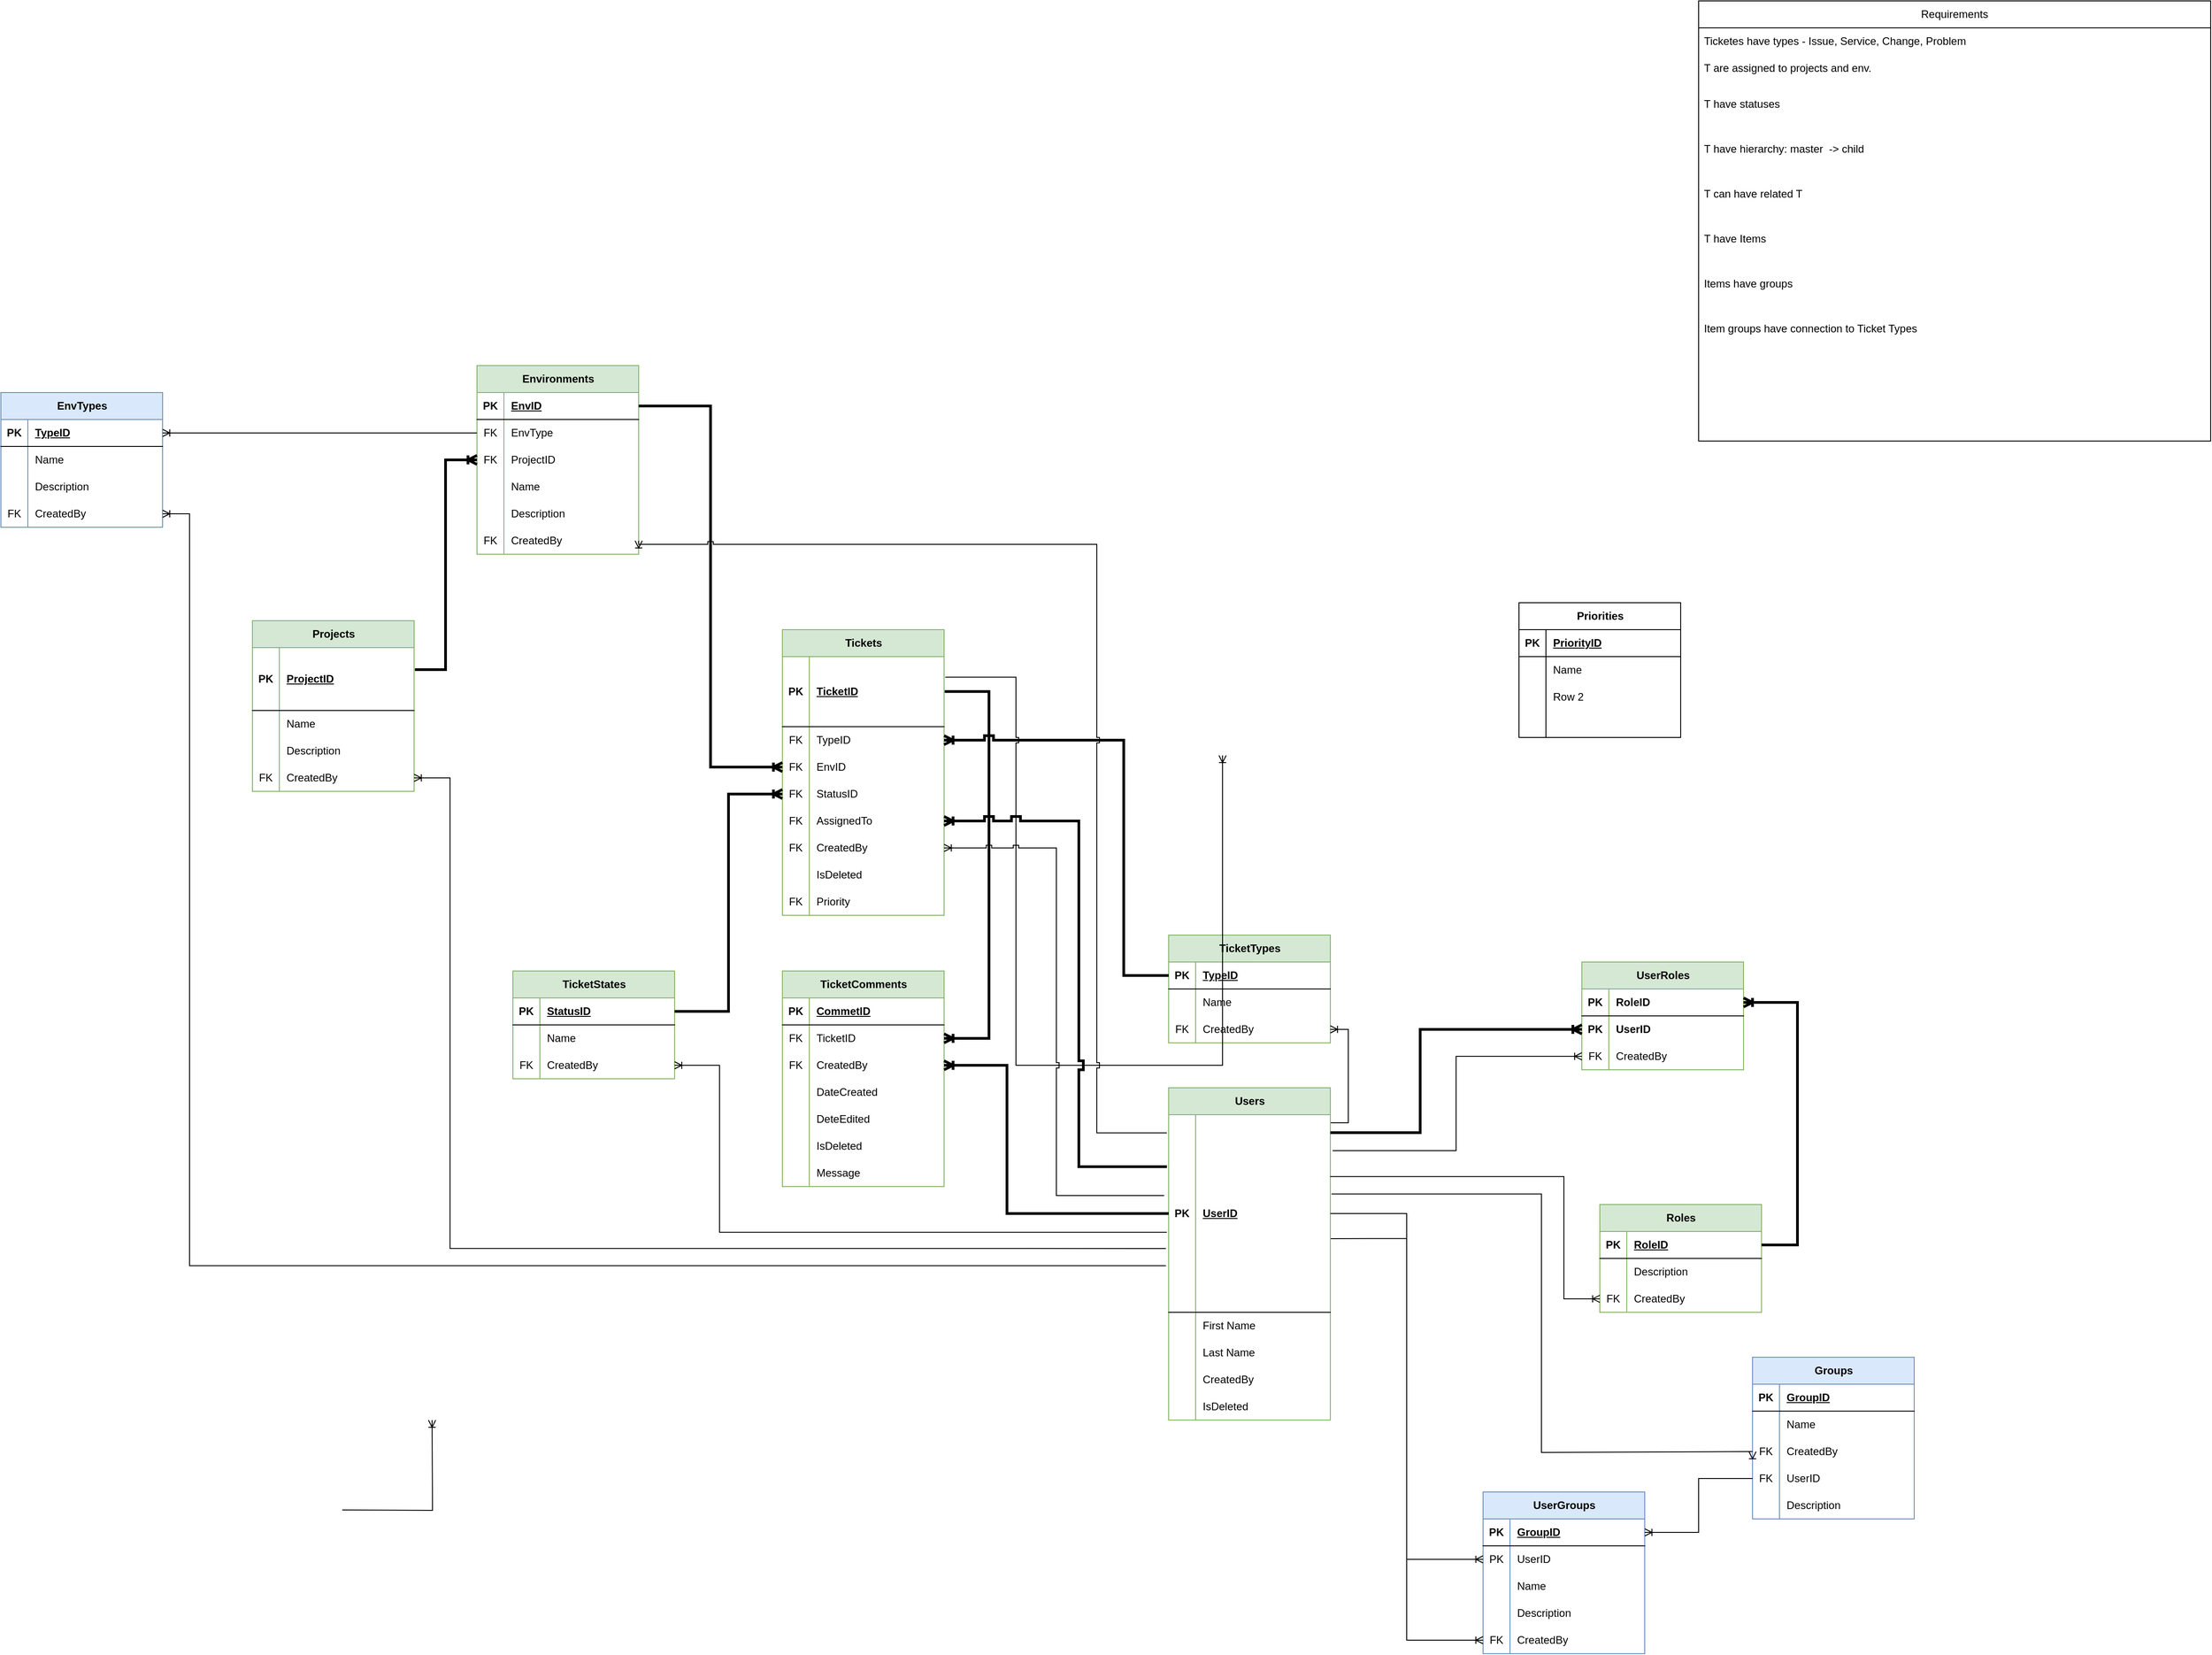 <mxfile version="22.0.3" type="device">
  <diagram id="R2lEEEUBdFMjLlhIrx00" name="Page-1">
    <mxGraphModel dx="3212" dy="3308" grid="1" gridSize="10" guides="1" tooltips="1" connect="1" arrows="1" fold="1" page="1" pageScale="1" pageWidth="900" pageHeight="1600" math="0" shadow="0" extFonts="Permanent Marker^https://fonts.googleapis.com/css?family=Permanent+Marker">
      <root>
        <mxCell id="0" />
        <mxCell id="1" parent="0" />
        <mxCell id="79CqKlDhfPUUWMHvqObi-1" value="Projects" style="shape=table;startSize=30;container=1;collapsible=1;childLayout=tableLayout;fixedRows=1;rowLines=0;fontStyle=1;align=center;resizeLast=1;html=1;fillColor=#d5e8d4;strokeColor=#82b366;" parent="1" vertex="1">
          <mxGeometry x="-560" y="-10" width="180" height="190" as="geometry" />
        </mxCell>
        <mxCell id="79CqKlDhfPUUWMHvqObi-2" value="" style="shape=tableRow;horizontal=0;startSize=0;swimlaneHead=0;swimlaneBody=0;fillColor=none;collapsible=0;dropTarget=0;points=[[0,0.5],[1,0.5]];portConstraint=eastwest;top=0;left=0;right=0;bottom=1;" parent="79CqKlDhfPUUWMHvqObi-1" vertex="1">
          <mxGeometry y="30" width="180" height="70" as="geometry" />
        </mxCell>
        <mxCell id="79CqKlDhfPUUWMHvqObi-3" value="PK" style="shape=partialRectangle;connectable=0;fillColor=none;top=0;left=0;bottom=0;right=0;fontStyle=1;overflow=hidden;whiteSpace=wrap;html=1;" parent="79CqKlDhfPUUWMHvqObi-2" vertex="1">
          <mxGeometry width="30" height="70" as="geometry">
            <mxRectangle width="30" height="70" as="alternateBounds" />
          </mxGeometry>
        </mxCell>
        <mxCell id="79CqKlDhfPUUWMHvqObi-4" value="ProjectID" style="shape=partialRectangle;connectable=0;fillColor=none;top=0;left=0;bottom=0;right=0;align=left;spacingLeft=6;fontStyle=5;overflow=hidden;whiteSpace=wrap;html=1;" parent="79CqKlDhfPUUWMHvqObi-2" vertex="1">
          <mxGeometry x="30" width="150" height="70" as="geometry">
            <mxRectangle width="150" height="70" as="alternateBounds" />
          </mxGeometry>
        </mxCell>
        <mxCell id="79CqKlDhfPUUWMHvqObi-5" value="" style="shape=tableRow;horizontal=0;startSize=0;swimlaneHead=0;swimlaneBody=0;fillColor=none;collapsible=0;dropTarget=0;points=[[0,0.5],[1,0.5]];portConstraint=eastwest;top=0;left=0;right=0;bottom=0;" parent="79CqKlDhfPUUWMHvqObi-1" vertex="1">
          <mxGeometry y="100" width="180" height="30" as="geometry" />
        </mxCell>
        <mxCell id="79CqKlDhfPUUWMHvqObi-6" value="" style="shape=partialRectangle;connectable=0;fillColor=none;top=0;left=0;bottom=0;right=0;editable=1;overflow=hidden;whiteSpace=wrap;html=1;" parent="79CqKlDhfPUUWMHvqObi-5" vertex="1">
          <mxGeometry width="30" height="30" as="geometry">
            <mxRectangle width="30" height="30" as="alternateBounds" />
          </mxGeometry>
        </mxCell>
        <mxCell id="79CqKlDhfPUUWMHvqObi-7" value="Name" style="shape=partialRectangle;connectable=0;fillColor=none;top=0;left=0;bottom=0;right=0;align=left;spacingLeft=6;overflow=hidden;whiteSpace=wrap;html=1;" parent="79CqKlDhfPUUWMHvqObi-5" vertex="1">
          <mxGeometry x="30" width="150" height="30" as="geometry">
            <mxRectangle width="150" height="30" as="alternateBounds" />
          </mxGeometry>
        </mxCell>
        <mxCell id="79CqKlDhfPUUWMHvqObi-8" value="" style="shape=tableRow;horizontal=0;startSize=0;swimlaneHead=0;swimlaneBody=0;fillColor=none;collapsible=0;dropTarget=0;points=[[0,0.5],[1,0.5]];portConstraint=eastwest;top=0;left=0;right=0;bottom=0;" parent="79CqKlDhfPUUWMHvqObi-1" vertex="1">
          <mxGeometry y="130" width="180" height="30" as="geometry" />
        </mxCell>
        <mxCell id="79CqKlDhfPUUWMHvqObi-9" value="" style="shape=partialRectangle;connectable=0;fillColor=none;top=0;left=0;bottom=0;right=0;editable=1;overflow=hidden;whiteSpace=wrap;html=1;" parent="79CqKlDhfPUUWMHvqObi-8" vertex="1">
          <mxGeometry width="30" height="30" as="geometry">
            <mxRectangle width="30" height="30" as="alternateBounds" />
          </mxGeometry>
        </mxCell>
        <mxCell id="79CqKlDhfPUUWMHvqObi-10" value="Description" style="shape=partialRectangle;connectable=0;fillColor=none;top=0;left=0;bottom=0;right=0;align=left;spacingLeft=6;overflow=hidden;whiteSpace=wrap;html=1;" parent="79CqKlDhfPUUWMHvqObi-8" vertex="1">
          <mxGeometry x="30" width="150" height="30" as="geometry">
            <mxRectangle width="150" height="30" as="alternateBounds" />
          </mxGeometry>
        </mxCell>
        <mxCell id="79CqKlDhfPUUWMHvqObi-11" value="" style="shape=tableRow;horizontal=0;startSize=0;swimlaneHead=0;swimlaneBody=0;fillColor=none;collapsible=0;dropTarget=0;points=[[0,0.5],[1,0.5]];portConstraint=eastwest;top=0;left=0;right=0;bottom=0;" parent="79CqKlDhfPUUWMHvqObi-1" vertex="1">
          <mxGeometry y="160" width="180" height="30" as="geometry" />
        </mxCell>
        <mxCell id="79CqKlDhfPUUWMHvqObi-12" value="FK" style="shape=partialRectangle;connectable=0;fillColor=none;top=0;left=0;bottom=0;right=0;editable=1;overflow=hidden;whiteSpace=wrap;html=1;" parent="79CqKlDhfPUUWMHvqObi-11" vertex="1">
          <mxGeometry width="30" height="30" as="geometry">
            <mxRectangle width="30" height="30" as="alternateBounds" />
          </mxGeometry>
        </mxCell>
        <mxCell id="79CqKlDhfPUUWMHvqObi-13" value="CreatedBy" style="shape=partialRectangle;connectable=0;fillColor=none;top=0;left=0;bottom=0;right=0;align=left;spacingLeft=6;overflow=hidden;whiteSpace=wrap;html=1;" parent="79CqKlDhfPUUWMHvqObi-11" vertex="1">
          <mxGeometry x="30" width="150" height="30" as="geometry">
            <mxRectangle width="150" height="30" as="alternateBounds" />
          </mxGeometry>
        </mxCell>
        <mxCell id="79CqKlDhfPUUWMHvqObi-14" value="Environments" style="shape=table;startSize=30;container=1;collapsible=1;childLayout=tableLayout;fixedRows=1;rowLines=0;fontStyle=1;align=center;resizeLast=1;html=1;fillColor=#d5e8d4;strokeColor=#82b366;" parent="1" vertex="1">
          <mxGeometry x="-310" y="-294" width="180" height="210" as="geometry" />
        </mxCell>
        <mxCell id="79CqKlDhfPUUWMHvqObi-15" value="" style="shape=tableRow;horizontal=0;startSize=0;swimlaneHead=0;swimlaneBody=0;fillColor=none;collapsible=0;dropTarget=0;points=[[0,0.5],[1,0.5]];portConstraint=eastwest;top=0;left=0;right=0;bottom=1;" parent="79CqKlDhfPUUWMHvqObi-14" vertex="1">
          <mxGeometry y="30" width="180" height="30" as="geometry" />
        </mxCell>
        <mxCell id="79CqKlDhfPUUWMHvqObi-16" value="PK" style="shape=partialRectangle;connectable=0;fillColor=none;top=0;left=0;bottom=0;right=0;fontStyle=1;overflow=hidden;whiteSpace=wrap;html=1;" parent="79CqKlDhfPUUWMHvqObi-15" vertex="1">
          <mxGeometry width="30" height="30" as="geometry">
            <mxRectangle width="30" height="30" as="alternateBounds" />
          </mxGeometry>
        </mxCell>
        <mxCell id="79CqKlDhfPUUWMHvqObi-17" value="EnvID" style="shape=partialRectangle;connectable=0;fillColor=none;top=0;left=0;bottom=0;right=0;align=left;spacingLeft=6;fontStyle=5;overflow=hidden;whiteSpace=wrap;html=1;" parent="79CqKlDhfPUUWMHvqObi-15" vertex="1">
          <mxGeometry x="30" width="150" height="30" as="geometry">
            <mxRectangle width="150" height="30" as="alternateBounds" />
          </mxGeometry>
        </mxCell>
        <mxCell id="79CqKlDhfPUUWMHvqObi-21" value="" style="shape=tableRow;horizontal=0;startSize=0;swimlaneHead=0;swimlaneBody=0;fillColor=none;collapsible=0;dropTarget=0;points=[[0,0.5],[1,0.5]];portConstraint=eastwest;top=0;left=0;right=0;bottom=0;" parent="79CqKlDhfPUUWMHvqObi-14" vertex="1">
          <mxGeometry y="60" width="180" height="30" as="geometry" />
        </mxCell>
        <mxCell id="79CqKlDhfPUUWMHvqObi-22" value="FK" style="shape=partialRectangle;connectable=0;fillColor=none;top=0;left=0;bottom=0;right=0;editable=1;overflow=hidden;whiteSpace=wrap;html=1;" parent="79CqKlDhfPUUWMHvqObi-21" vertex="1">
          <mxGeometry width="30" height="30" as="geometry">
            <mxRectangle width="30" height="30" as="alternateBounds" />
          </mxGeometry>
        </mxCell>
        <mxCell id="79CqKlDhfPUUWMHvqObi-23" value="EnvType" style="shape=partialRectangle;connectable=0;fillColor=none;top=0;left=0;bottom=0;right=0;align=left;spacingLeft=6;overflow=hidden;whiteSpace=wrap;html=1;" parent="79CqKlDhfPUUWMHvqObi-21" vertex="1">
          <mxGeometry x="30" width="150" height="30" as="geometry">
            <mxRectangle width="150" height="30" as="alternateBounds" />
          </mxGeometry>
        </mxCell>
        <mxCell id="79CqKlDhfPUUWMHvqObi-18" value="" style="shape=tableRow;horizontal=0;startSize=0;swimlaneHead=0;swimlaneBody=0;fillColor=none;collapsible=0;dropTarget=0;points=[[0,0.5],[1,0.5]];portConstraint=eastwest;top=0;left=0;right=0;bottom=0;" parent="79CqKlDhfPUUWMHvqObi-14" vertex="1">
          <mxGeometry y="90" width="180" height="30" as="geometry" />
        </mxCell>
        <mxCell id="79CqKlDhfPUUWMHvqObi-19" value="FK" style="shape=partialRectangle;connectable=0;fillColor=none;top=0;left=0;bottom=0;right=0;editable=1;overflow=hidden;whiteSpace=wrap;html=1;" parent="79CqKlDhfPUUWMHvqObi-18" vertex="1">
          <mxGeometry width="30" height="30" as="geometry">
            <mxRectangle width="30" height="30" as="alternateBounds" />
          </mxGeometry>
        </mxCell>
        <mxCell id="79CqKlDhfPUUWMHvqObi-20" value="ProjectID" style="shape=partialRectangle;connectable=0;fillColor=none;top=0;left=0;bottom=0;right=0;align=left;spacingLeft=6;overflow=hidden;whiteSpace=wrap;html=1;" parent="79CqKlDhfPUUWMHvqObi-18" vertex="1">
          <mxGeometry x="30" width="150" height="30" as="geometry">
            <mxRectangle width="150" height="30" as="alternateBounds" />
          </mxGeometry>
        </mxCell>
        <mxCell id="79CqKlDhfPUUWMHvqObi-24" value="" style="shape=tableRow;horizontal=0;startSize=0;swimlaneHead=0;swimlaneBody=0;fillColor=none;collapsible=0;dropTarget=0;points=[[0,0.5],[1,0.5]];portConstraint=eastwest;top=0;left=0;right=0;bottom=0;" parent="79CqKlDhfPUUWMHvqObi-14" vertex="1">
          <mxGeometry y="120" width="180" height="30" as="geometry" />
        </mxCell>
        <mxCell id="79CqKlDhfPUUWMHvqObi-25" value="" style="shape=partialRectangle;connectable=0;fillColor=none;top=0;left=0;bottom=0;right=0;editable=1;overflow=hidden;whiteSpace=wrap;html=1;" parent="79CqKlDhfPUUWMHvqObi-24" vertex="1">
          <mxGeometry width="30" height="30" as="geometry">
            <mxRectangle width="30" height="30" as="alternateBounds" />
          </mxGeometry>
        </mxCell>
        <mxCell id="79CqKlDhfPUUWMHvqObi-26" value="Name" style="shape=partialRectangle;connectable=0;fillColor=none;top=0;left=0;bottom=0;right=0;align=left;spacingLeft=6;overflow=hidden;whiteSpace=wrap;html=1;" parent="79CqKlDhfPUUWMHvqObi-24" vertex="1">
          <mxGeometry x="30" width="150" height="30" as="geometry">
            <mxRectangle width="150" height="30" as="alternateBounds" />
          </mxGeometry>
        </mxCell>
        <mxCell id="79CqKlDhfPUUWMHvqObi-174" style="shape=tableRow;horizontal=0;startSize=0;swimlaneHead=0;swimlaneBody=0;fillColor=none;collapsible=0;dropTarget=0;points=[[0,0.5],[1,0.5]];portConstraint=eastwest;top=0;left=0;right=0;bottom=0;" parent="79CqKlDhfPUUWMHvqObi-14" vertex="1">
          <mxGeometry y="150" width="180" height="30" as="geometry" />
        </mxCell>
        <mxCell id="79CqKlDhfPUUWMHvqObi-175" style="shape=partialRectangle;connectable=0;fillColor=none;top=0;left=0;bottom=0;right=0;editable=1;overflow=hidden;whiteSpace=wrap;html=1;" parent="79CqKlDhfPUUWMHvqObi-174" vertex="1">
          <mxGeometry width="30" height="30" as="geometry">
            <mxRectangle width="30" height="30" as="alternateBounds" />
          </mxGeometry>
        </mxCell>
        <mxCell id="79CqKlDhfPUUWMHvqObi-176" value="Description" style="shape=partialRectangle;connectable=0;fillColor=none;top=0;left=0;bottom=0;right=0;align=left;spacingLeft=6;overflow=hidden;whiteSpace=wrap;html=1;" parent="79CqKlDhfPUUWMHvqObi-174" vertex="1">
          <mxGeometry x="30" width="150" height="30" as="geometry">
            <mxRectangle width="150" height="30" as="alternateBounds" />
          </mxGeometry>
        </mxCell>
        <mxCell id="2jnOXaZaePu8KhZvABL5-4" style="shape=tableRow;horizontal=0;startSize=0;swimlaneHead=0;swimlaneBody=0;fillColor=none;collapsible=0;dropTarget=0;points=[[0,0.5],[1,0.5]];portConstraint=eastwest;top=0;left=0;right=0;bottom=0;" parent="79CqKlDhfPUUWMHvqObi-14" vertex="1">
          <mxGeometry y="180" width="180" height="30" as="geometry" />
        </mxCell>
        <mxCell id="2jnOXaZaePu8KhZvABL5-5" value="FK" style="shape=partialRectangle;connectable=0;fillColor=none;top=0;left=0;bottom=0;right=0;editable=1;overflow=hidden;whiteSpace=wrap;html=1;" parent="2jnOXaZaePu8KhZvABL5-4" vertex="1">
          <mxGeometry width="30" height="30" as="geometry">
            <mxRectangle width="30" height="30" as="alternateBounds" />
          </mxGeometry>
        </mxCell>
        <mxCell id="2jnOXaZaePu8KhZvABL5-6" value="CreatedBy" style="shape=partialRectangle;connectable=0;fillColor=none;top=0;left=0;bottom=0;right=0;align=left;spacingLeft=6;overflow=hidden;whiteSpace=wrap;html=1;" parent="2jnOXaZaePu8KhZvABL5-4" vertex="1">
          <mxGeometry x="30" width="150" height="30" as="geometry">
            <mxRectangle width="150" height="30" as="alternateBounds" />
          </mxGeometry>
        </mxCell>
        <mxCell id="79CqKlDhfPUUWMHvqObi-27" value="Tickets" style="shape=table;startSize=30;container=1;collapsible=1;childLayout=tableLayout;fixedRows=1;rowLines=0;fontStyle=1;align=center;resizeLast=1;html=1;fillColor=#d5e8d4;strokeColor=#82b366;" parent="1" vertex="1">
          <mxGeometry x="30" width="180" height="318" as="geometry" />
        </mxCell>
        <mxCell id="79CqKlDhfPUUWMHvqObi-28" value="" style="shape=tableRow;horizontal=0;startSize=0;swimlaneHead=0;swimlaneBody=0;fillColor=none;collapsible=0;dropTarget=0;points=[[0,0.5],[1,0.5]];portConstraint=eastwest;top=0;left=0;right=0;bottom=1;" parent="79CqKlDhfPUUWMHvqObi-27" vertex="1">
          <mxGeometry y="30" width="180" height="78" as="geometry" />
        </mxCell>
        <mxCell id="79CqKlDhfPUUWMHvqObi-29" value="PK" style="shape=partialRectangle;connectable=0;fillColor=none;top=0;left=0;bottom=0;right=0;fontStyle=1;overflow=hidden;whiteSpace=wrap;html=1;" parent="79CqKlDhfPUUWMHvqObi-28" vertex="1">
          <mxGeometry width="30" height="78" as="geometry">
            <mxRectangle width="30" height="78" as="alternateBounds" />
          </mxGeometry>
        </mxCell>
        <mxCell id="79CqKlDhfPUUWMHvqObi-30" value="TicketID" style="shape=partialRectangle;connectable=0;fillColor=none;top=0;left=0;bottom=0;right=0;align=left;spacingLeft=6;fontStyle=5;overflow=hidden;whiteSpace=wrap;html=1;" parent="79CqKlDhfPUUWMHvqObi-28" vertex="1">
          <mxGeometry x="30" width="150" height="78" as="geometry">
            <mxRectangle width="150" height="78" as="alternateBounds" />
          </mxGeometry>
        </mxCell>
        <mxCell id="79CqKlDhfPUUWMHvqObi-31" value="" style="shape=tableRow;horizontal=0;startSize=0;swimlaneHead=0;swimlaneBody=0;fillColor=none;collapsible=0;dropTarget=0;points=[[0,0.5],[1,0.5]];portConstraint=eastwest;top=0;left=0;right=0;bottom=0;" parent="79CqKlDhfPUUWMHvqObi-27" vertex="1">
          <mxGeometry y="108" width="180" height="30" as="geometry" />
        </mxCell>
        <mxCell id="79CqKlDhfPUUWMHvqObi-32" value="FK" style="shape=partialRectangle;connectable=0;fillColor=none;top=0;left=0;bottom=0;right=0;editable=1;overflow=hidden;whiteSpace=wrap;html=1;" parent="79CqKlDhfPUUWMHvqObi-31" vertex="1">
          <mxGeometry width="30" height="30" as="geometry">
            <mxRectangle width="30" height="30" as="alternateBounds" />
          </mxGeometry>
        </mxCell>
        <mxCell id="79CqKlDhfPUUWMHvqObi-33" value="TypeID" style="shape=partialRectangle;connectable=0;fillColor=none;top=0;left=0;bottom=0;right=0;align=left;spacingLeft=6;overflow=hidden;whiteSpace=wrap;html=1;" parent="79CqKlDhfPUUWMHvqObi-31" vertex="1">
          <mxGeometry x="30" width="150" height="30" as="geometry">
            <mxRectangle width="150" height="30" as="alternateBounds" />
          </mxGeometry>
        </mxCell>
        <mxCell id="79CqKlDhfPUUWMHvqObi-151" style="shape=tableRow;horizontal=0;startSize=0;swimlaneHead=0;swimlaneBody=0;fillColor=none;collapsible=0;dropTarget=0;points=[[0,0.5],[1,0.5]];portConstraint=eastwest;top=0;left=0;right=0;bottom=0;" parent="79CqKlDhfPUUWMHvqObi-27" vertex="1">
          <mxGeometry y="138" width="180" height="30" as="geometry" />
        </mxCell>
        <mxCell id="79CqKlDhfPUUWMHvqObi-152" value="FK" style="shape=partialRectangle;connectable=0;fillColor=none;top=0;left=0;bottom=0;right=0;editable=1;overflow=hidden;whiteSpace=wrap;html=1;" parent="79CqKlDhfPUUWMHvqObi-151" vertex="1">
          <mxGeometry width="30" height="30" as="geometry">
            <mxRectangle width="30" height="30" as="alternateBounds" />
          </mxGeometry>
        </mxCell>
        <mxCell id="79CqKlDhfPUUWMHvqObi-153" value="EnvID" style="shape=partialRectangle;connectable=0;fillColor=none;top=0;left=0;bottom=0;right=0;align=left;spacingLeft=6;overflow=hidden;whiteSpace=wrap;html=1;" parent="79CqKlDhfPUUWMHvqObi-151" vertex="1">
          <mxGeometry x="30" width="150" height="30" as="geometry">
            <mxRectangle width="150" height="30" as="alternateBounds" />
          </mxGeometry>
        </mxCell>
        <mxCell id="79CqKlDhfPUUWMHvqObi-34" value="" style="shape=tableRow;horizontal=0;startSize=0;swimlaneHead=0;swimlaneBody=0;fillColor=none;collapsible=0;dropTarget=0;points=[[0,0.5],[1,0.5]];portConstraint=eastwest;top=0;left=0;right=0;bottom=0;" parent="79CqKlDhfPUUWMHvqObi-27" vertex="1">
          <mxGeometry y="168" width="180" height="30" as="geometry" />
        </mxCell>
        <mxCell id="79CqKlDhfPUUWMHvqObi-35" value="FK" style="shape=partialRectangle;connectable=0;fillColor=none;top=0;left=0;bottom=0;right=0;editable=1;overflow=hidden;whiteSpace=wrap;html=1;" parent="79CqKlDhfPUUWMHvqObi-34" vertex="1">
          <mxGeometry width="30" height="30" as="geometry">
            <mxRectangle width="30" height="30" as="alternateBounds" />
          </mxGeometry>
        </mxCell>
        <mxCell id="79CqKlDhfPUUWMHvqObi-36" value="StatusID" style="shape=partialRectangle;connectable=0;fillColor=none;top=0;left=0;bottom=0;right=0;align=left;spacingLeft=6;overflow=hidden;whiteSpace=wrap;html=1;" parent="79CqKlDhfPUUWMHvqObi-34" vertex="1">
          <mxGeometry x="30" width="150" height="30" as="geometry">
            <mxRectangle width="150" height="30" as="alternateBounds" />
          </mxGeometry>
        </mxCell>
        <mxCell id="A5I3UaTi8VEDZ4Tp9_X9-67" style="shape=tableRow;horizontal=0;startSize=0;swimlaneHead=0;swimlaneBody=0;fillColor=none;collapsible=0;dropTarget=0;points=[[0,0.5],[1,0.5]];portConstraint=eastwest;top=0;left=0;right=0;bottom=0;" vertex="1" parent="79CqKlDhfPUUWMHvqObi-27">
          <mxGeometry y="198" width="180" height="30" as="geometry" />
        </mxCell>
        <mxCell id="A5I3UaTi8VEDZ4Tp9_X9-68" value="FK" style="shape=partialRectangle;connectable=0;fillColor=none;top=0;left=0;bottom=0;right=0;editable=1;overflow=hidden;whiteSpace=wrap;html=1;" vertex="1" parent="A5I3UaTi8VEDZ4Tp9_X9-67">
          <mxGeometry width="30" height="30" as="geometry">
            <mxRectangle width="30" height="30" as="alternateBounds" />
          </mxGeometry>
        </mxCell>
        <mxCell id="A5I3UaTi8VEDZ4Tp9_X9-69" value="AssignedTo" style="shape=partialRectangle;connectable=0;fillColor=none;top=0;left=0;bottom=0;right=0;align=left;spacingLeft=6;overflow=hidden;whiteSpace=wrap;html=1;" vertex="1" parent="A5I3UaTi8VEDZ4Tp9_X9-67">
          <mxGeometry x="30" width="150" height="30" as="geometry">
            <mxRectangle width="150" height="30" as="alternateBounds" />
          </mxGeometry>
        </mxCell>
        <mxCell id="79CqKlDhfPUUWMHvqObi-154" style="shape=tableRow;horizontal=0;startSize=0;swimlaneHead=0;swimlaneBody=0;fillColor=none;collapsible=0;dropTarget=0;points=[[0,0.5],[1,0.5]];portConstraint=eastwest;top=0;left=0;right=0;bottom=0;" parent="79CqKlDhfPUUWMHvqObi-27" vertex="1">
          <mxGeometry y="228" width="180" height="30" as="geometry" />
        </mxCell>
        <mxCell id="79CqKlDhfPUUWMHvqObi-155" value="FK" style="shape=partialRectangle;connectable=0;fillColor=none;top=0;left=0;bottom=0;right=0;editable=1;overflow=hidden;whiteSpace=wrap;html=1;" parent="79CqKlDhfPUUWMHvqObi-154" vertex="1">
          <mxGeometry width="30" height="30" as="geometry">
            <mxRectangle width="30" height="30" as="alternateBounds" />
          </mxGeometry>
        </mxCell>
        <mxCell id="79CqKlDhfPUUWMHvqObi-156" value="CreatedBy" style="shape=partialRectangle;connectable=0;fillColor=none;top=0;left=0;bottom=0;right=0;align=left;spacingLeft=6;overflow=hidden;whiteSpace=wrap;html=1;" parent="79CqKlDhfPUUWMHvqObi-154" vertex="1">
          <mxGeometry x="30" width="150" height="30" as="geometry">
            <mxRectangle width="150" height="30" as="alternateBounds" />
          </mxGeometry>
        </mxCell>
        <mxCell id="A5I3UaTi8VEDZ4Tp9_X9-74" style="shape=tableRow;horizontal=0;startSize=0;swimlaneHead=0;swimlaneBody=0;fillColor=none;collapsible=0;dropTarget=0;points=[[0,0.5],[1,0.5]];portConstraint=eastwest;top=0;left=0;right=0;bottom=0;" vertex="1" parent="79CqKlDhfPUUWMHvqObi-27">
          <mxGeometry y="258" width="180" height="30" as="geometry" />
        </mxCell>
        <mxCell id="A5I3UaTi8VEDZ4Tp9_X9-75" style="shape=partialRectangle;connectable=0;fillColor=none;top=0;left=0;bottom=0;right=0;editable=1;overflow=hidden;whiteSpace=wrap;html=1;" vertex="1" parent="A5I3UaTi8VEDZ4Tp9_X9-74">
          <mxGeometry width="30" height="30" as="geometry">
            <mxRectangle width="30" height="30" as="alternateBounds" />
          </mxGeometry>
        </mxCell>
        <mxCell id="A5I3UaTi8VEDZ4Tp9_X9-76" value="IsDeleted" style="shape=partialRectangle;connectable=0;fillColor=none;top=0;left=0;bottom=0;right=0;align=left;spacingLeft=6;overflow=hidden;whiteSpace=wrap;html=1;" vertex="1" parent="A5I3UaTi8VEDZ4Tp9_X9-74">
          <mxGeometry x="30" width="150" height="30" as="geometry">
            <mxRectangle width="150" height="30" as="alternateBounds" />
          </mxGeometry>
        </mxCell>
        <mxCell id="A5I3UaTi8VEDZ4Tp9_X9-77" style="shape=tableRow;horizontal=0;startSize=0;swimlaneHead=0;swimlaneBody=0;fillColor=none;collapsible=0;dropTarget=0;points=[[0,0.5],[1,0.5]];portConstraint=eastwest;top=0;left=0;right=0;bottom=0;" vertex="1" parent="79CqKlDhfPUUWMHvqObi-27">
          <mxGeometry y="288" width="180" height="30" as="geometry" />
        </mxCell>
        <mxCell id="A5I3UaTi8VEDZ4Tp9_X9-78" value="FK" style="shape=partialRectangle;connectable=0;fillColor=none;top=0;left=0;bottom=0;right=0;editable=1;overflow=hidden;whiteSpace=wrap;html=1;" vertex="1" parent="A5I3UaTi8VEDZ4Tp9_X9-77">
          <mxGeometry width="30" height="30" as="geometry">
            <mxRectangle width="30" height="30" as="alternateBounds" />
          </mxGeometry>
        </mxCell>
        <mxCell id="A5I3UaTi8VEDZ4Tp9_X9-79" value="Priority" style="shape=partialRectangle;connectable=0;fillColor=none;top=0;left=0;bottom=0;right=0;align=left;spacingLeft=6;overflow=hidden;whiteSpace=wrap;html=1;" vertex="1" parent="A5I3UaTi8VEDZ4Tp9_X9-77">
          <mxGeometry x="30" width="150" height="30" as="geometry">
            <mxRectangle width="150" height="30" as="alternateBounds" />
          </mxGeometry>
        </mxCell>
        <mxCell id="79CqKlDhfPUUWMHvqObi-40" value="Users" style="shape=table;startSize=30;container=1;collapsible=1;childLayout=tableLayout;fixedRows=1;rowLines=0;fontStyle=1;align=center;resizeLast=1;html=1;fillColor=#d5e8d4;strokeColor=#82b366;" parent="1" vertex="1">
          <mxGeometry x="460" y="510" width="180" height="370.0" as="geometry" />
        </mxCell>
        <mxCell id="79CqKlDhfPUUWMHvqObi-41" value="" style="shape=tableRow;horizontal=0;startSize=0;swimlaneHead=0;swimlaneBody=0;fillColor=none;collapsible=0;dropTarget=0;points=[[0,0.5],[1,0.5]];portConstraint=eastwest;top=0;left=0;right=0;bottom=1;" parent="79CqKlDhfPUUWMHvqObi-40" vertex="1">
          <mxGeometry y="30" width="180" height="220" as="geometry" />
        </mxCell>
        <mxCell id="79CqKlDhfPUUWMHvqObi-42" value="PK" style="shape=partialRectangle;connectable=0;fillColor=none;top=0;left=0;bottom=0;right=0;fontStyle=1;overflow=hidden;whiteSpace=wrap;html=1;" parent="79CqKlDhfPUUWMHvqObi-41" vertex="1">
          <mxGeometry width="30" height="220" as="geometry">
            <mxRectangle width="30" height="220" as="alternateBounds" />
          </mxGeometry>
        </mxCell>
        <mxCell id="79CqKlDhfPUUWMHvqObi-43" value="UserID" style="shape=partialRectangle;connectable=0;fillColor=none;top=0;left=0;bottom=0;right=0;align=left;spacingLeft=6;fontStyle=5;overflow=hidden;whiteSpace=wrap;html=1;" parent="79CqKlDhfPUUWMHvqObi-41" vertex="1">
          <mxGeometry x="30" width="150" height="220" as="geometry">
            <mxRectangle width="150" height="220" as="alternateBounds" />
          </mxGeometry>
        </mxCell>
        <mxCell id="79CqKlDhfPUUWMHvqObi-44" value="" style="shape=tableRow;horizontal=0;startSize=0;swimlaneHead=0;swimlaneBody=0;fillColor=none;collapsible=0;dropTarget=0;points=[[0,0.5],[1,0.5]];portConstraint=eastwest;top=0;left=0;right=0;bottom=0;" parent="79CqKlDhfPUUWMHvqObi-40" vertex="1">
          <mxGeometry y="250" width="180" height="30" as="geometry" />
        </mxCell>
        <mxCell id="79CqKlDhfPUUWMHvqObi-45" value="" style="shape=partialRectangle;connectable=0;fillColor=none;top=0;left=0;bottom=0;right=0;editable=1;overflow=hidden;whiteSpace=wrap;html=1;" parent="79CqKlDhfPUUWMHvqObi-44" vertex="1">
          <mxGeometry width="30" height="30" as="geometry">
            <mxRectangle width="30" height="30" as="alternateBounds" />
          </mxGeometry>
        </mxCell>
        <mxCell id="79CqKlDhfPUUWMHvqObi-46" value="First Name" style="shape=partialRectangle;connectable=0;fillColor=none;top=0;left=0;bottom=0;right=0;align=left;spacingLeft=6;overflow=hidden;whiteSpace=wrap;html=1;" parent="79CqKlDhfPUUWMHvqObi-44" vertex="1">
          <mxGeometry x="30" width="150" height="30" as="geometry">
            <mxRectangle width="150" height="30" as="alternateBounds" />
          </mxGeometry>
        </mxCell>
        <mxCell id="79CqKlDhfPUUWMHvqObi-47" value="" style="shape=tableRow;horizontal=0;startSize=0;swimlaneHead=0;swimlaneBody=0;fillColor=none;collapsible=0;dropTarget=0;points=[[0,0.5],[1,0.5]];portConstraint=eastwest;top=0;left=0;right=0;bottom=0;" parent="79CqKlDhfPUUWMHvqObi-40" vertex="1">
          <mxGeometry y="280" width="180" height="30" as="geometry" />
        </mxCell>
        <mxCell id="79CqKlDhfPUUWMHvqObi-48" value="" style="shape=partialRectangle;connectable=0;fillColor=none;top=0;left=0;bottom=0;right=0;editable=1;overflow=hidden;whiteSpace=wrap;html=1;" parent="79CqKlDhfPUUWMHvqObi-47" vertex="1">
          <mxGeometry width="30" height="30" as="geometry">
            <mxRectangle width="30" height="30" as="alternateBounds" />
          </mxGeometry>
        </mxCell>
        <mxCell id="79CqKlDhfPUUWMHvqObi-49" value="Last Name" style="shape=partialRectangle;connectable=0;fillColor=none;top=0;left=0;bottom=0;right=0;align=left;spacingLeft=6;overflow=hidden;whiteSpace=wrap;html=1;" parent="79CqKlDhfPUUWMHvqObi-47" vertex="1">
          <mxGeometry x="30" width="150" height="30" as="geometry">
            <mxRectangle width="150" height="30" as="alternateBounds" />
          </mxGeometry>
        </mxCell>
        <mxCell id="79CqKlDhfPUUWMHvqObi-50" value="" style="shape=tableRow;horizontal=0;startSize=0;swimlaneHead=0;swimlaneBody=0;fillColor=none;collapsible=0;dropTarget=0;points=[[0,0.5],[1,0.5]];portConstraint=eastwest;top=0;left=0;right=0;bottom=0;" parent="79CqKlDhfPUUWMHvqObi-40" vertex="1">
          <mxGeometry y="310" width="180" height="30" as="geometry" />
        </mxCell>
        <mxCell id="79CqKlDhfPUUWMHvqObi-51" value="" style="shape=partialRectangle;connectable=0;fillColor=none;top=0;left=0;bottom=0;right=0;editable=1;overflow=hidden;whiteSpace=wrap;html=1;" parent="79CqKlDhfPUUWMHvqObi-50" vertex="1">
          <mxGeometry width="30" height="30" as="geometry">
            <mxRectangle width="30" height="30" as="alternateBounds" />
          </mxGeometry>
        </mxCell>
        <mxCell id="79CqKlDhfPUUWMHvqObi-52" value="CreatedBy" style="shape=partialRectangle;connectable=0;fillColor=none;top=0;left=0;bottom=0;right=0;align=left;spacingLeft=6;overflow=hidden;whiteSpace=wrap;html=1;" parent="79CqKlDhfPUUWMHvqObi-50" vertex="1">
          <mxGeometry x="30" width="150" height="30" as="geometry">
            <mxRectangle width="150" height="30" as="alternateBounds" />
          </mxGeometry>
        </mxCell>
        <mxCell id="A5I3UaTi8VEDZ4Tp9_X9-71" style="shape=tableRow;horizontal=0;startSize=0;swimlaneHead=0;swimlaneBody=0;fillColor=none;collapsible=0;dropTarget=0;points=[[0,0.5],[1,0.5]];portConstraint=eastwest;top=0;left=0;right=0;bottom=0;" vertex="1" parent="79CqKlDhfPUUWMHvqObi-40">
          <mxGeometry y="340" width="180" height="30" as="geometry" />
        </mxCell>
        <mxCell id="A5I3UaTi8VEDZ4Tp9_X9-72" style="shape=partialRectangle;connectable=0;fillColor=none;top=0;left=0;bottom=0;right=0;editable=1;overflow=hidden;whiteSpace=wrap;html=1;" vertex="1" parent="A5I3UaTi8VEDZ4Tp9_X9-71">
          <mxGeometry width="30" height="30" as="geometry">
            <mxRectangle width="30" height="30" as="alternateBounds" />
          </mxGeometry>
        </mxCell>
        <mxCell id="A5I3UaTi8VEDZ4Tp9_X9-73" value="IsDeleted" style="shape=partialRectangle;connectable=0;fillColor=none;top=0;left=0;bottom=0;right=0;align=left;spacingLeft=6;overflow=hidden;whiteSpace=wrap;html=1;" vertex="1" parent="A5I3UaTi8VEDZ4Tp9_X9-71">
          <mxGeometry x="30" width="150" height="30" as="geometry">
            <mxRectangle width="150" height="30" as="alternateBounds" />
          </mxGeometry>
        </mxCell>
        <mxCell id="79CqKlDhfPUUWMHvqObi-53" value="UserGroups" style="shape=table;startSize=30;container=1;collapsible=1;childLayout=tableLayout;fixedRows=1;rowLines=0;fontStyle=1;align=center;resizeLast=1;html=1;fillColor=#dae8fc;strokeColor=#6c8ebf;" parent="1" vertex="1">
          <mxGeometry x="810" y="960" width="180" height="180" as="geometry" />
        </mxCell>
        <mxCell id="79CqKlDhfPUUWMHvqObi-54" value="" style="shape=tableRow;horizontal=0;startSize=0;swimlaneHead=0;swimlaneBody=0;fillColor=none;collapsible=0;dropTarget=0;points=[[0,0.5],[1,0.5]];portConstraint=eastwest;top=0;left=0;right=0;bottom=1;" parent="79CqKlDhfPUUWMHvqObi-53" vertex="1">
          <mxGeometry y="30" width="180" height="30" as="geometry" />
        </mxCell>
        <mxCell id="79CqKlDhfPUUWMHvqObi-55" value="PK" style="shape=partialRectangle;connectable=0;fillColor=none;top=0;left=0;bottom=0;right=0;fontStyle=1;overflow=hidden;whiteSpace=wrap;html=1;" parent="79CqKlDhfPUUWMHvqObi-54" vertex="1">
          <mxGeometry width="30" height="30" as="geometry">
            <mxRectangle width="30" height="30" as="alternateBounds" />
          </mxGeometry>
        </mxCell>
        <mxCell id="79CqKlDhfPUUWMHvqObi-56" value="GroupID" style="shape=partialRectangle;connectable=0;fillColor=none;top=0;left=0;bottom=0;right=0;align=left;spacingLeft=6;fontStyle=5;overflow=hidden;whiteSpace=wrap;html=1;" parent="79CqKlDhfPUUWMHvqObi-54" vertex="1">
          <mxGeometry x="30" width="150" height="30" as="geometry">
            <mxRectangle width="150" height="30" as="alternateBounds" />
          </mxGeometry>
        </mxCell>
        <mxCell id="A5I3UaTi8VEDZ4Tp9_X9-35" style="shape=tableRow;horizontal=0;startSize=0;swimlaneHead=0;swimlaneBody=0;fillColor=none;collapsible=0;dropTarget=0;points=[[0,0.5],[1,0.5]];portConstraint=eastwest;top=0;left=0;right=0;bottom=0;" vertex="1" parent="79CqKlDhfPUUWMHvqObi-53">
          <mxGeometry y="60" width="180" height="30" as="geometry" />
        </mxCell>
        <mxCell id="A5I3UaTi8VEDZ4Tp9_X9-36" value="PK" style="shape=partialRectangle;connectable=0;fillColor=none;top=0;left=0;bottom=0;right=0;editable=1;overflow=hidden;whiteSpace=wrap;html=1;" vertex="1" parent="A5I3UaTi8VEDZ4Tp9_X9-35">
          <mxGeometry width="30" height="30" as="geometry">
            <mxRectangle width="30" height="30" as="alternateBounds" />
          </mxGeometry>
        </mxCell>
        <mxCell id="A5I3UaTi8VEDZ4Tp9_X9-37" value="UserID" style="shape=partialRectangle;connectable=0;fillColor=none;top=0;left=0;bottom=0;right=0;align=left;spacingLeft=6;overflow=hidden;whiteSpace=wrap;html=1;" vertex="1" parent="A5I3UaTi8VEDZ4Tp9_X9-35">
          <mxGeometry x="30" width="150" height="30" as="geometry">
            <mxRectangle width="150" height="30" as="alternateBounds" />
          </mxGeometry>
        </mxCell>
        <mxCell id="79CqKlDhfPUUWMHvqObi-57" value="" style="shape=tableRow;horizontal=0;startSize=0;swimlaneHead=0;swimlaneBody=0;fillColor=none;collapsible=0;dropTarget=0;points=[[0,0.5],[1,0.5]];portConstraint=eastwest;top=0;left=0;right=0;bottom=0;" parent="79CqKlDhfPUUWMHvqObi-53" vertex="1">
          <mxGeometry y="90" width="180" height="30" as="geometry" />
        </mxCell>
        <mxCell id="79CqKlDhfPUUWMHvqObi-58" value="" style="shape=partialRectangle;connectable=0;fillColor=none;top=0;left=0;bottom=0;right=0;editable=1;overflow=hidden;whiteSpace=wrap;html=1;" parent="79CqKlDhfPUUWMHvqObi-57" vertex="1">
          <mxGeometry width="30" height="30" as="geometry">
            <mxRectangle width="30" height="30" as="alternateBounds" />
          </mxGeometry>
        </mxCell>
        <mxCell id="79CqKlDhfPUUWMHvqObi-59" value="Name" style="shape=partialRectangle;connectable=0;fillColor=none;top=0;left=0;bottom=0;right=0;align=left;spacingLeft=6;overflow=hidden;whiteSpace=wrap;html=1;" parent="79CqKlDhfPUUWMHvqObi-57" vertex="1">
          <mxGeometry x="30" width="150" height="30" as="geometry">
            <mxRectangle width="150" height="30" as="alternateBounds" />
          </mxGeometry>
        </mxCell>
        <mxCell id="79CqKlDhfPUUWMHvqObi-60" value="" style="shape=tableRow;horizontal=0;startSize=0;swimlaneHead=0;swimlaneBody=0;fillColor=none;collapsible=0;dropTarget=0;points=[[0,0.5],[1,0.5]];portConstraint=eastwest;top=0;left=0;right=0;bottom=0;" parent="79CqKlDhfPUUWMHvqObi-53" vertex="1">
          <mxGeometry y="120" width="180" height="30" as="geometry" />
        </mxCell>
        <mxCell id="79CqKlDhfPUUWMHvqObi-61" value="" style="shape=partialRectangle;connectable=0;fillColor=none;top=0;left=0;bottom=0;right=0;editable=1;overflow=hidden;whiteSpace=wrap;html=1;" parent="79CqKlDhfPUUWMHvqObi-60" vertex="1">
          <mxGeometry width="30" height="30" as="geometry">
            <mxRectangle width="30" height="30" as="alternateBounds" />
          </mxGeometry>
        </mxCell>
        <mxCell id="79CqKlDhfPUUWMHvqObi-62" value="Description" style="shape=partialRectangle;connectable=0;fillColor=none;top=0;left=0;bottom=0;right=0;align=left;spacingLeft=6;overflow=hidden;whiteSpace=wrap;html=1;" parent="79CqKlDhfPUUWMHvqObi-60" vertex="1">
          <mxGeometry x="30" width="150" height="30" as="geometry">
            <mxRectangle width="150" height="30" as="alternateBounds" />
          </mxGeometry>
        </mxCell>
        <mxCell id="79CqKlDhfPUUWMHvqObi-63" value="" style="shape=tableRow;horizontal=0;startSize=0;swimlaneHead=0;swimlaneBody=0;fillColor=none;collapsible=0;dropTarget=0;points=[[0,0.5],[1,0.5]];portConstraint=eastwest;top=0;left=0;right=0;bottom=0;" parent="79CqKlDhfPUUWMHvqObi-53" vertex="1">
          <mxGeometry y="150" width="180" height="30" as="geometry" />
        </mxCell>
        <mxCell id="79CqKlDhfPUUWMHvqObi-64" value="FK" style="shape=partialRectangle;connectable=0;fillColor=none;top=0;left=0;bottom=0;right=0;editable=1;overflow=hidden;whiteSpace=wrap;html=1;" parent="79CqKlDhfPUUWMHvqObi-63" vertex="1">
          <mxGeometry width="30" height="30" as="geometry">
            <mxRectangle width="30" height="30" as="alternateBounds" />
          </mxGeometry>
        </mxCell>
        <mxCell id="79CqKlDhfPUUWMHvqObi-65" value="CreatedBy" style="shape=partialRectangle;connectable=0;fillColor=none;top=0;left=0;bottom=0;right=0;align=left;spacingLeft=6;overflow=hidden;whiteSpace=wrap;html=1;" parent="79CqKlDhfPUUWMHvqObi-63" vertex="1">
          <mxGeometry x="30" width="150" height="30" as="geometry">
            <mxRectangle width="150" height="30" as="alternateBounds" />
          </mxGeometry>
        </mxCell>
        <mxCell id="79CqKlDhfPUUWMHvqObi-66" value="TicketTypes" style="shape=table;startSize=30;container=1;collapsible=1;childLayout=tableLayout;fixedRows=1;rowLines=0;fontStyle=1;align=center;resizeLast=1;html=1;fillColor=#d5e8d4;strokeColor=#82b366;" parent="1" vertex="1">
          <mxGeometry x="460" y="340" width="180" height="120" as="geometry" />
        </mxCell>
        <mxCell id="79CqKlDhfPUUWMHvqObi-67" value="" style="shape=tableRow;horizontal=0;startSize=0;swimlaneHead=0;swimlaneBody=0;fillColor=none;collapsible=0;dropTarget=0;points=[[0,0.5],[1,0.5]];portConstraint=eastwest;top=0;left=0;right=0;bottom=1;" parent="79CqKlDhfPUUWMHvqObi-66" vertex="1">
          <mxGeometry y="30" width="180" height="30" as="geometry" />
        </mxCell>
        <mxCell id="79CqKlDhfPUUWMHvqObi-68" value="PK" style="shape=partialRectangle;connectable=0;fillColor=none;top=0;left=0;bottom=0;right=0;fontStyle=1;overflow=hidden;whiteSpace=wrap;html=1;" parent="79CqKlDhfPUUWMHvqObi-67" vertex="1">
          <mxGeometry width="30" height="30" as="geometry">
            <mxRectangle width="30" height="30" as="alternateBounds" />
          </mxGeometry>
        </mxCell>
        <mxCell id="79CqKlDhfPUUWMHvqObi-69" value="TypeID" style="shape=partialRectangle;connectable=0;fillColor=none;top=0;left=0;bottom=0;right=0;align=left;spacingLeft=6;fontStyle=5;overflow=hidden;whiteSpace=wrap;html=1;" parent="79CqKlDhfPUUWMHvqObi-67" vertex="1">
          <mxGeometry x="30" width="150" height="30" as="geometry">
            <mxRectangle width="150" height="30" as="alternateBounds" />
          </mxGeometry>
        </mxCell>
        <mxCell id="79CqKlDhfPUUWMHvqObi-70" value="" style="shape=tableRow;horizontal=0;startSize=0;swimlaneHead=0;swimlaneBody=0;fillColor=none;collapsible=0;dropTarget=0;points=[[0,0.5],[1,0.5]];portConstraint=eastwest;top=0;left=0;right=0;bottom=0;" parent="79CqKlDhfPUUWMHvqObi-66" vertex="1">
          <mxGeometry y="60" width="180" height="30" as="geometry" />
        </mxCell>
        <mxCell id="79CqKlDhfPUUWMHvqObi-71" value="" style="shape=partialRectangle;connectable=0;fillColor=none;top=0;left=0;bottom=0;right=0;editable=1;overflow=hidden;whiteSpace=wrap;html=1;" parent="79CqKlDhfPUUWMHvqObi-70" vertex="1">
          <mxGeometry width="30" height="30" as="geometry">
            <mxRectangle width="30" height="30" as="alternateBounds" />
          </mxGeometry>
        </mxCell>
        <mxCell id="79CqKlDhfPUUWMHvqObi-72" value="Name" style="shape=partialRectangle;connectable=0;fillColor=none;top=0;left=0;bottom=0;right=0;align=left;spacingLeft=6;overflow=hidden;whiteSpace=wrap;html=1;" parent="79CqKlDhfPUUWMHvqObi-70" vertex="1">
          <mxGeometry x="30" width="150" height="30" as="geometry">
            <mxRectangle width="150" height="30" as="alternateBounds" />
          </mxGeometry>
        </mxCell>
        <mxCell id="79CqKlDhfPUUWMHvqObi-76" value="" style="shape=tableRow;horizontal=0;startSize=0;swimlaneHead=0;swimlaneBody=0;fillColor=none;collapsible=0;dropTarget=0;points=[[0,0.5],[1,0.5]];portConstraint=eastwest;top=0;left=0;right=0;bottom=0;" parent="79CqKlDhfPUUWMHvqObi-66" vertex="1">
          <mxGeometry y="90" width="180" height="30" as="geometry" />
        </mxCell>
        <mxCell id="79CqKlDhfPUUWMHvqObi-77" value="FK" style="shape=partialRectangle;connectable=0;fillColor=none;top=0;left=0;bottom=0;right=0;editable=1;overflow=hidden;whiteSpace=wrap;html=1;" parent="79CqKlDhfPUUWMHvqObi-76" vertex="1">
          <mxGeometry width="30" height="30" as="geometry">
            <mxRectangle width="30" height="30" as="alternateBounds" />
          </mxGeometry>
        </mxCell>
        <mxCell id="79CqKlDhfPUUWMHvqObi-78" value="CreatedBy" style="shape=partialRectangle;connectable=0;fillColor=none;top=0;left=0;bottom=0;right=0;align=left;spacingLeft=6;overflow=hidden;whiteSpace=wrap;html=1;" parent="79CqKlDhfPUUWMHvqObi-76" vertex="1">
          <mxGeometry x="30" width="150" height="30" as="geometry">
            <mxRectangle width="150" height="30" as="alternateBounds" />
          </mxGeometry>
        </mxCell>
        <mxCell id="79CqKlDhfPUUWMHvqObi-79" value="TicketStates" style="shape=table;startSize=30;container=1;collapsible=1;childLayout=tableLayout;fixedRows=1;rowLines=0;fontStyle=1;align=center;resizeLast=1;html=1;fillColor=#d5e8d4;strokeColor=#82b366;" parent="1" vertex="1">
          <mxGeometry x="-270" y="380" width="180" height="120" as="geometry" />
        </mxCell>
        <mxCell id="79CqKlDhfPUUWMHvqObi-80" value="" style="shape=tableRow;horizontal=0;startSize=0;swimlaneHead=0;swimlaneBody=0;fillColor=none;collapsible=0;dropTarget=0;points=[[0,0.5],[1,0.5]];portConstraint=eastwest;top=0;left=0;right=0;bottom=1;" parent="79CqKlDhfPUUWMHvqObi-79" vertex="1">
          <mxGeometry y="30" width="180" height="30" as="geometry" />
        </mxCell>
        <mxCell id="79CqKlDhfPUUWMHvqObi-81" value="PK" style="shape=partialRectangle;connectable=0;fillColor=none;top=0;left=0;bottom=0;right=0;fontStyle=1;overflow=hidden;whiteSpace=wrap;html=1;" parent="79CqKlDhfPUUWMHvqObi-80" vertex="1">
          <mxGeometry width="30" height="30" as="geometry">
            <mxRectangle width="30" height="30" as="alternateBounds" />
          </mxGeometry>
        </mxCell>
        <mxCell id="79CqKlDhfPUUWMHvqObi-82" value="StatusID" style="shape=partialRectangle;connectable=0;fillColor=none;top=0;left=0;bottom=0;right=0;align=left;spacingLeft=6;fontStyle=5;overflow=hidden;whiteSpace=wrap;html=1;" parent="79CqKlDhfPUUWMHvqObi-80" vertex="1">
          <mxGeometry x="30" width="150" height="30" as="geometry">
            <mxRectangle width="150" height="30" as="alternateBounds" />
          </mxGeometry>
        </mxCell>
        <mxCell id="79CqKlDhfPUUWMHvqObi-83" value="" style="shape=tableRow;horizontal=0;startSize=0;swimlaneHead=0;swimlaneBody=0;fillColor=none;collapsible=0;dropTarget=0;points=[[0,0.5],[1,0.5]];portConstraint=eastwest;top=0;left=0;right=0;bottom=0;" parent="79CqKlDhfPUUWMHvqObi-79" vertex="1">
          <mxGeometry y="60" width="180" height="30" as="geometry" />
        </mxCell>
        <mxCell id="79CqKlDhfPUUWMHvqObi-84" value="" style="shape=partialRectangle;connectable=0;fillColor=none;top=0;left=0;bottom=0;right=0;editable=1;overflow=hidden;whiteSpace=wrap;html=1;" parent="79CqKlDhfPUUWMHvqObi-83" vertex="1">
          <mxGeometry width="30" height="30" as="geometry">
            <mxRectangle width="30" height="30" as="alternateBounds" />
          </mxGeometry>
        </mxCell>
        <mxCell id="79CqKlDhfPUUWMHvqObi-85" value="Name" style="shape=partialRectangle;connectable=0;fillColor=none;top=0;left=0;bottom=0;right=0;align=left;spacingLeft=6;overflow=hidden;whiteSpace=wrap;html=1;" parent="79CqKlDhfPUUWMHvqObi-83" vertex="1">
          <mxGeometry x="30" width="150" height="30" as="geometry">
            <mxRectangle width="150" height="30" as="alternateBounds" />
          </mxGeometry>
        </mxCell>
        <mxCell id="79CqKlDhfPUUWMHvqObi-89" value="" style="shape=tableRow;horizontal=0;startSize=0;swimlaneHead=0;swimlaneBody=0;fillColor=none;collapsible=0;dropTarget=0;points=[[0,0.5],[1,0.5]];portConstraint=eastwest;top=0;left=0;right=0;bottom=0;" parent="79CqKlDhfPUUWMHvqObi-79" vertex="1">
          <mxGeometry y="90" width="180" height="30" as="geometry" />
        </mxCell>
        <mxCell id="79CqKlDhfPUUWMHvqObi-90" value="FK" style="shape=partialRectangle;connectable=0;fillColor=none;top=0;left=0;bottom=0;right=0;editable=1;overflow=hidden;whiteSpace=wrap;html=1;" parent="79CqKlDhfPUUWMHvqObi-89" vertex="1">
          <mxGeometry width="30" height="30" as="geometry">
            <mxRectangle width="30" height="30" as="alternateBounds" />
          </mxGeometry>
        </mxCell>
        <mxCell id="79CqKlDhfPUUWMHvqObi-91" value="CreatedBy" style="shape=partialRectangle;connectable=0;fillColor=none;top=0;left=0;bottom=0;right=0;align=left;spacingLeft=6;overflow=hidden;whiteSpace=wrap;html=1;" parent="79CqKlDhfPUUWMHvqObi-89" vertex="1">
          <mxGeometry x="30" width="150" height="30" as="geometry">
            <mxRectangle width="150" height="30" as="alternateBounds" />
          </mxGeometry>
        </mxCell>
        <mxCell id="79CqKlDhfPUUWMHvqObi-92" value="TicketComments" style="shape=table;startSize=30;container=1;collapsible=1;childLayout=tableLayout;fixedRows=1;rowLines=0;fontStyle=1;align=center;resizeLast=1;html=1;fillColor=#d5e8d4;strokeColor=#82b366;" parent="1" vertex="1">
          <mxGeometry x="30" y="380" width="180" height="240" as="geometry" />
        </mxCell>
        <mxCell id="79CqKlDhfPUUWMHvqObi-93" value="" style="shape=tableRow;horizontal=0;startSize=0;swimlaneHead=0;swimlaneBody=0;fillColor=none;collapsible=0;dropTarget=0;points=[[0,0.5],[1,0.5]];portConstraint=eastwest;top=0;left=0;right=0;bottom=1;" parent="79CqKlDhfPUUWMHvqObi-92" vertex="1">
          <mxGeometry y="30" width="180" height="30" as="geometry" />
        </mxCell>
        <mxCell id="79CqKlDhfPUUWMHvqObi-94" value="PK" style="shape=partialRectangle;connectable=0;fillColor=none;top=0;left=0;bottom=0;right=0;fontStyle=1;overflow=hidden;whiteSpace=wrap;html=1;" parent="79CqKlDhfPUUWMHvqObi-93" vertex="1">
          <mxGeometry width="30" height="30" as="geometry">
            <mxRectangle width="30" height="30" as="alternateBounds" />
          </mxGeometry>
        </mxCell>
        <mxCell id="79CqKlDhfPUUWMHvqObi-95" value="CommetID" style="shape=partialRectangle;connectable=0;fillColor=none;top=0;left=0;bottom=0;right=0;align=left;spacingLeft=6;fontStyle=5;overflow=hidden;whiteSpace=wrap;html=1;" parent="79CqKlDhfPUUWMHvqObi-93" vertex="1">
          <mxGeometry x="30" width="150" height="30" as="geometry">
            <mxRectangle width="150" height="30" as="alternateBounds" />
          </mxGeometry>
        </mxCell>
        <mxCell id="79CqKlDhfPUUWMHvqObi-96" value="" style="shape=tableRow;horizontal=0;startSize=0;swimlaneHead=0;swimlaneBody=0;fillColor=none;collapsible=0;dropTarget=0;points=[[0,0.5],[1,0.5]];portConstraint=eastwest;top=0;left=0;right=0;bottom=0;" parent="79CqKlDhfPUUWMHvqObi-92" vertex="1">
          <mxGeometry y="60" width="180" height="30" as="geometry" />
        </mxCell>
        <mxCell id="79CqKlDhfPUUWMHvqObi-97" value="FK" style="shape=partialRectangle;connectable=0;fillColor=none;top=0;left=0;bottom=0;right=0;editable=1;overflow=hidden;whiteSpace=wrap;html=1;" parent="79CqKlDhfPUUWMHvqObi-96" vertex="1">
          <mxGeometry width="30" height="30" as="geometry">
            <mxRectangle width="30" height="30" as="alternateBounds" />
          </mxGeometry>
        </mxCell>
        <mxCell id="79CqKlDhfPUUWMHvqObi-98" value="TicketID" style="shape=partialRectangle;connectable=0;fillColor=none;top=0;left=0;bottom=0;right=0;align=left;spacingLeft=6;overflow=hidden;whiteSpace=wrap;html=1;" parent="79CqKlDhfPUUWMHvqObi-96" vertex="1">
          <mxGeometry x="30" width="150" height="30" as="geometry">
            <mxRectangle width="150" height="30" as="alternateBounds" />
          </mxGeometry>
        </mxCell>
        <mxCell id="79CqKlDhfPUUWMHvqObi-99" value="" style="shape=tableRow;horizontal=0;startSize=0;swimlaneHead=0;swimlaneBody=0;fillColor=none;collapsible=0;dropTarget=0;points=[[0,0.5],[1,0.5]];portConstraint=eastwest;top=0;left=0;right=0;bottom=0;" parent="79CqKlDhfPUUWMHvqObi-92" vertex="1">
          <mxGeometry y="90" width="180" height="30" as="geometry" />
        </mxCell>
        <mxCell id="79CqKlDhfPUUWMHvqObi-100" value="FK" style="shape=partialRectangle;connectable=0;fillColor=none;top=0;left=0;bottom=0;right=0;editable=1;overflow=hidden;whiteSpace=wrap;html=1;" parent="79CqKlDhfPUUWMHvqObi-99" vertex="1">
          <mxGeometry width="30" height="30" as="geometry">
            <mxRectangle width="30" height="30" as="alternateBounds" />
          </mxGeometry>
        </mxCell>
        <mxCell id="79CqKlDhfPUUWMHvqObi-101" value="CreatedBy" style="shape=partialRectangle;connectable=0;fillColor=none;top=0;left=0;bottom=0;right=0;align=left;spacingLeft=6;overflow=hidden;whiteSpace=wrap;html=1;" parent="79CqKlDhfPUUWMHvqObi-99" vertex="1">
          <mxGeometry x="30" width="150" height="30" as="geometry">
            <mxRectangle width="150" height="30" as="alternateBounds" />
          </mxGeometry>
        </mxCell>
        <mxCell id="79CqKlDhfPUUWMHvqObi-102" value="" style="shape=tableRow;horizontal=0;startSize=0;swimlaneHead=0;swimlaneBody=0;fillColor=none;collapsible=0;dropTarget=0;points=[[0,0.5],[1,0.5]];portConstraint=eastwest;top=0;left=0;right=0;bottom=0;" parent="79CqKlDhfPUUWMHvqObi-92" vertex="1">
          <mxGeometry y="120" width="180" height="30" as="geometry" />
        </mxCell>
        <mxCell id="79CqKlDhfPUUWMHvqObi-103" value="" style="shape=partialRectangle;connectable=0;fillColor=none;top=0;left=0;bottom=0;right=0;editable=1;overflow=hidden;whiteSpace=wrap;html=1;" parent="79CqKlDhfPUUWMHvqObi-102" vertex="1">
          <mxGeometry width="30" height="30" as="geometry">
            <mxRectangle width="30" height="30" as="alternateBounds" />
          </mxGeometry>
        </mxCell>
        <mxCell id="79CqKlDhfPUUWMHvqObi-104" value="DateCreated" style="shape=partialRectangle;connectable=0;fillColor=none;top=0;left=0;bottom=0;right=0;align=left;spacingLeft=6;overflow=hidden;whiteSpace=wrap;html=1;" parent="79CqKlDhfPUUWMHvqObi-102" vertex="1">
          <mxGeometry x="30" width="150" height="30" as="geometry">
            <mxRectangle width="150" height="30" as="alternateBounds" />
          </mxGeometry>
        </mxCell>
        <mxCell id="pNMXIYD6I3xoS3EuHSYF-10" style="shape=tableRow;horizontal=0;startSize=0;swimlaneHead=0;swimlaneBody=0;fillColor=none;collapsible=0;dropTarget=0;points=[[0,0.5],[1,0.5]];portConstraint=eastwest;top=0;left=0;right=0;bottom=0;" parent="79CqKlDhfPUUWMHvqObi-92" vertex="1">
          <mxGeometry y="150" width="180" height="30" as="geometry" />
        </mxCell>
        <mxCell id="pNMXIYD6I3xoS3EuHSYF-11" style="shape=partialRectangle;connectable=0;fillColor=none;top=0;left=0;bottom=0;right=0;editable=1;overflow=hidden;whiteSpace=wrap;html=1;" parent="pNMXIYD6I3xoS3EuHSYF-10" vertex="1">
          <mxGeometry width="30" height="30" as="geometry">
            <mxRectangle width="30" height="30" as="alternateBounds" />
          </mxGeometry>
        </mxCell>
        <mxCell id="pNMXIYD6I3xoS3EuHSYF-12" value="DeteEdited" style="shape=partialRectangle;connectable=0;fillColor=none;top=0;left=0;bottom=0;right=0;align=left;spacingLeft=6;overflow=hidden;whiteSpace=wrap;html=1;" parent="pNMXIYD6I3xoS3EuHSYF-10" vertex="1">
          <mxGeometry x="30" width="150" height="30" as="geometry">
            <mxRectangle width="150" height="30" as="alternateBounds" />
          </mxGeometry>
        </mxCell>
        <mxCell id="pNMXIYD6I3xoS3EuHSYF-4" style="shape=tableRow;horizontal=0;startSize=0;swimlaneHead=0;swimlaneBody=0;fillColor=none;collapsible=0;dropTarget=0;points=[[0,0.5],[1,0.5]];portConstraint=eastwest;top=0;left=0;right=0;bottom=0;" parent="79CqKlDhfPUUWMHvqObi-92" vertex="1">
          <mxGeometry y="180" width="180" height="30" as="geometry" />
        </mxCell>
        <mxCell id="pNMXIYD6I3xoS3EuHSYF-5" style="shape=partialRectangle;connectable=0;fillColor=none;top=0;left=0;bottom=0;right=0;editable=1;overflow=hidden;whiteSpace=wrap;html=1;" parent="pNMXIYD6I3xoS3EuHSYF-4" vertex="1">
          <mxGeometry width="30" height="30" as="geometry">
            <mxRectangle width="30" height="30" as="alternateBounds" />
          </mxGeometry>
        </mxCell>
        <mxCell id="pNMXIYD6I3xoS3EuHSYF-6" value="IsDeleted" style="shape=partialRectangle;connectable=0;fillColor=none;top=0;left=0;bottom=0;right=0;align=left;spacingLeft=6;overflow=hidden;whiteSpace=wrap;html=1;" parent="pNMXIYD6I3xoS3EuHSYF-4" vertex="1">
          <mxGeometry x="30" width="150" height="30" as="geometry">
            <mxRectangle width="150" height="30" as="alternateBounds" />
          </mxGeometry>
        </mxCell>
        <mxCell id="pNMXIYD6I3xoS3EuHSYF-1" style="shape=tableRow;horizontal=0;startSize=0;swimlaneHead=0;swimlaneBody=0;fillColor=none;collapsible=0;dropTarget=0;points=[[0,0.5],[1,0.5]];portConstraint=eastwest;top=0;left=0;right=0;bottom=0;" parent="79CqKlDhfPUUWMHvqObi-92" vertex="1">
          <mxGeometry y="210" width="180" height="30" as="geometry" />
        </mxCell>
        <mxCell id="pNMXIYD6I3xoS3EuHSYF-2" style="shape=partialRectangle;connectable=0;fillColor=none;top=0;left=0;bottom=0;right=0;editable=1;overflow=hidden;whiteSpace=wrap;html=1;" parent="pNMXIYD6I3xoS3EuHSYF-1" vertex="1">
          <mxGeometry width="30" height="30" as="geometry">
            <mxRectangle width="30" height="30" as="alternateBounds" />
          </mxGeometry>
        </mxCell>
        <mxCell id="pNMXIYD6I3xoS3EuHSYF-3" value="Message" style="shape=partialRectangle;connectable=0;fillColor=none;top=0;left=0;bottom=0;right=0;align=left;spacingLeft=6;overflow=hidden;whiteSpace=wrap;html=1;" parent="pNMXIYD6I3xoS3EuHSYF-1" vertex="1">
          <mxGeometry x="30" width="150" height="30" as="geometry">
            <mxRectangle width="150" height="30" as="alternateBounds" />
          </mxGeometry>
        </mxCell>
        <mxCell id="79CqKlDhfPUUWMHvqObi-105" value="Requirements" style="swimlane;fontStyle=0;childLayout=stackLayout;horizontal=1;startSize=30;horizontalStack=0;resizeParent=1;resizeParentMax=0;resizeLast=0;collapsible=1;marginBottom=0;whiteSpace=wrap;html=1;" parent="1" vertex="1">
          <mxGeometry x="1050" y="-700" width="570" height="490" as="geometry" />
        </mxCell>
        <mxCell id="79CqKlDhfPUUWMHvqObi-106" value="Ticketes have types - Issue, Service, Change, Problem" style="text;strokeColor=none;fillColor=none;align=left;verticalAlign=middle;spacingLeft=4;spacingRight=4;overflow=hidden;points=[[0,0.5],[1,0.5]];portConstraint=eastwest;rotatable=0;whiteSpace=wrap;html=1;" parent="79CqKlDhfPUUWMHvqObi-105" vertex="1">
          <mxGeometry y="30" width="570" height="30" as="geometry" />
        </mxCell>
        <mxCell id="79CqKlDhfPUUWMHvqObi-107" value="T are assigned to projects and env.&amp;nbsp;" style="text;strokeColor=none;fillColor=none;align=left;verticalAlign=middle;spacingLeft=4;spacingRight=4;overflow=hidden;points=[[0,0.5],[1,0.5]];portConstraint=eastwest;rotatable=0;whiteSpace=wrap;html=1;" parent="79CqKlDhfPUUWMHvqObi-105" vertex="1">
          <mxGeometry y="60" width="570" height="30" as="geometry" />
        </mxCell>
        <mxCell id="79CqKlDhfPUUWMHvqObi-108" value="T have statuses" style="text;strokeColor=none;fillColor=none;align=left;verticalAlign=middle;spacingLeft=4;spacingRight=4;overflow=hidden;points=[[0,0.5],[1,0.5]];portConstraint=eastwest;rotatable=0;whiteSpace=wrap;html=1;" parent="79CqKlDhfPUUWMHvqObi-105" vertex="1">
          <mxGeometry y="90" width="570" height="50" as="geometry" />
        </mxCell>
        <mxCell id="79CqKlDhfPUUWMHvqObi-109" value="T have hierarchy: master&amp;nbsp; -&amp;gt; child&amp;nbsp;" style="text;strokeColor=none;fillColor=none;align=left;verticalAlign=middle;spacingLeft=4;spacingRight=4;overflow=hidden;points=[[0,0.5],[1,0.5]];portConstraint=eastwest;rotatable=0;whiteSpace=wrap;html=1;" parent="79CqKlDhfPUUWMHvqObi-105" vertex="1">
          <mxGeometry y="140" width="570" height="50" as="geometry" />
        </mxCell>
        <mxCell id="79CqKlDhfPUUWMHvqObi-110" value="T can have related T" style="text;strokeColor=none;fillColor=none;align=left;verticalAlign=middle;spacingLeft=4;spacingRight=4;overflow=hidden;points=[[0,0.5],[1,0.5]];portConstraint=eastwest;rotatable=0;whiteSpace=wrap;html=1;" parent="79CqKlDhfPUUWMHvqObi-105" vertex="1">
          <mxGeometry y="190" width="570" height="50" as="geometry" />
        </mxCell>
        <mxCell id="79CqKlDhfPUUWMHvqObi-114" value="T have Items" style="text;strokeColor=none;fillColor=none;align=left;verticalAlign=middle;spacingLeft=4;spacingRight=4;overflow=hidden;points=[[0,0.5],[1,0.5]];portConstraint=eastwest;rotatable=0;whiteSpace=wrap;html=1;" parent="79CqKlDhfPUUWMHvqObi-105" vertex="1">
          <mxGeometry y="240" width="570" height="50" as="geometry" />
        </mxCell>
        <mxCell id="79CqKlDhfPUUWMHvqObi-115" value="Items have groups" style="text;strokeColor=none;fillColor=none;align=left;verticalAlign=middle;spacingLeft=4;spacingRight=4;overflow=hidden;points=[[0,0.5],[1,0.5]];portConstraint=eastwest;rotatable=0;whiteSpace=wrap;html=1;" parent="79CqKlDhfPUUWMHvqObi-105" vertex="1">
          <mxGeometry y="290" width="570" height="50" as="geometry" />
        </mxCell>
        <mxCell id="79CqKlDhfPUUWMHvqObi-111" value="Item groups have connection to Ticket Types" style="text;strokeColor=none;fillColor=none;align=left;verticalAlign=middle;spacingLeft=4;spacingRight=4;overflow=hidden;points=[[0,0.5],[1,0.5]];portConstraint=eastwest;rotatable=0;whiteSpace=wrap;html=1;" parent="79CqKlDhfPUUWMHvqObi-105" vertex="1">
          <mxGeometry y="340" width="570" height="50" as="geometry" />
        </mxCell>
        <mxCell id="79CqKlDhfPUUWMHvqObi-112" style="text;strokeColor=none;fillColor=none;align=left;verticalAlign=middle;spacingLeft=4;spacingRight=4;overflow=hidden;points=[[0,0.5],[1,0.5]];portConstraint=eastwest;rotatable=0;whiteSpace=wrap;html=1;" parent="79CqKlDhfPUUWMHvqObi-105" vertex="1">
          <mxGeometry y="390" width="570" height="50" as="geometry" />
        </mxCell>
        <mxCell id="79CqKlDhfPUUWMHvqObi-113" style="text;strokeColor=none;fillColor=none;align=left;verticalAlign=middle;spacingLeft=4;spacingRight=4;overflow=hidden;points=[[0,0.5],[1,0.5]];portConstraint=eastwest;rotatable=0;whiteSpace=wrap;html=1;" parent="79CqKlDhfPUUWMHvqObi-105" vertex="1">
          <mxGeometry y="440" width="570" height="50" as="geometry" />
        </mxCell>
        <mxCell id="79CqKlDhfPUUWMHvqObi-143" value="" style="edgeStyle=orthogonalEdgeStyle;fontSize=12;html=1;endArrow=ERoneToMany;rounded=0;jumpStyle=sharp;exitX=1.004;exitY=0.499;exitDx=0;exitDy=0;exitPerimeter=0;strokeWidth=3;" parent="1" source="79CqKlDhfPUUWMHvqObi-28" target="79CqKlDhfPUUWMHvqObi-96" edge="1">
          <mxGeometry width="100" height="100" relative="1" as="geometry">
            <mxPoint x="250" y="160" as="sourcePoint" />
            <mxPoint x="-50" y="415" as="targetPoint" />
            <Array as="points">
              <mxPoint x="260" y="69" />
              <mxPoint x="260" y="455" />
            </Array>
          </mxGeometry>
        </mxCell>
        <mxCell id="79CqKlDhfPUUWMHvqObi-144" value="" style="edgeStyle=orthogonalEdgeStyle;fontSize=12;html=1;endArrow=ERoneToMany;rounded=0;jumpStyle=sharp;strokeWidth=3;exitX=0;exitY=0.5;exitDx=0;exitDy=0;" parent="1" source="79CqKlDhfPUUWMHvqObi-67" target="79CqKlDhfPUUWMHvqObi-31" edge="1">
          <mxGeometry width="100" height="100" relative="1" as="geometry">
            <mxPoint x="430" y="200" as="sourcePoint" />
            <mxPoint x="530" y="100" as="targetPoint" />
            <Array as="points">
              <mxPoint x="410" y="385" />
              <mxPoint x="410" y="123" />
            </Array>
          </mxGeometry>
        </mxCell>
        <mxCell id="79CqKlDhfPUUWMHvqObi-147" value="" style="edgeStyle=orthogonalEdgeStyle;fontSize=12;html=1;endArrow=ERoneToMany;rounded=0;jumpStyle=sharp;strokeWidth=3;" parent="1" source="79CqKlDhfPUUWMHvqObi-80" target="79CqKlDhfPUUWMHvqObi-34" edge="1">
          <mxGeometry width="100" height="100" relative="1" as="geometry">
            <mxPoint x="-70" y="280" as="sourcePoint" />
            <mxPoint x="30" y="180" as="targetPoint" />
          </mxGeometry>
        </mxCell>
        <mxCell id="79CqKlDhfPUUWMHvqObi-148" value="" style="edgeStyle=orthogonalEdgeStyle;fontSize=12;html=1;endArrow=ERoneToMany;rounded=0;exitX=1.005;exitY=0.35;exitDx=0;exitDy=0;exitPerimeter=0;jumpStyle=sharp;strokeWidth=3;" parent="1" source="79CqKlDhfPUUWMHvqObi-2" target="79CqKlDhfPUUWMHvqObi-18" edge="1">
          <mxGeometry width="100" height="100" relative="1" as="geometry">
            <mxPoint x="-520" y="280" as="sourcePoint" />
            <mxPoint x="-420" y="180" as="targetPoint" />
          </mxGeometry>
        </mxCell>
        <mxCell id="79CqKlDhfPUUWMHvqObi-157" value="" style="edgeStyle=orthogonalEdgeStyle;fontSize=12;html=1;endArrow=ERoneToMany;rounded=0;jumpStyle=sharp;strokeWidth=3;" parent="1" source="79CqKlDhfPUUWMHvqObi-15" target="79CqKlDhfPUUWMHvqObi-151" edge="1">
          <mxGeometry width="100" height="100" relative="1" as="geometry">
            <mxPoint x="-120" y="-40" as="sourcePoint" />
            <mxPoint x="-20" y="-140" as="targetPoint" />
          </mxGeometry>
        </mxCell>
        <mxCell id="79CqKlDhfPUUWMHvqObi-159" value="EnvTypes" style="shape=table;startSize=30;container=1;collapsible=1;childLayout=tableLayout;fixedRows=1;rowLines=0;fontStyle=1;align=center;resizeLast=1;html=1;fillColor=#dae8fc;strokeColor=#6c8ebf;" parent="1" vertex="1">
          <mxGeometry x="-840" y="-264" width="180" height="150" as="geometry" />
        </mxCell>
        <mxCell id="79CqKlDhfPUUWMHvqObi-160" value="" style="shape=tableRow;horizontal=0;startSize=0;swimlaneHead=0;swimlaneBody=0;fillColor=none;collapsible=0;dropTarget=0;points=[[0,0.5],[1,0.5]];portConstraint=eastwest;top=0;left=0;right=0;bottom=1;" parent="79CqKlDhfPUUWMHvqObi-159" vertex="1">
          <mxGeometry y="30" width="180" height="30" as="geometry" />
        </mxCell>
        <mxCell id="79CqKlDhfPUUWMHvqObi-161" value="PK" style="shape=partialRectangle;connectable=0;fillColor=none;top=0;left=0;bottom=0;right=0;fontStyle=1;overflow=hidden;whiteSpace=wrap;html=1;" parent="79CqKlDhfPUUWMHvqObi-160" vertex="1">
          <mxGeometry width="30" height="30" as="geometry">
            <mxRectangle width="30" height="30" as="alternateBounds" />
          </mxGeometry>
        </mxCell>
        <mxCell id="79CqKlDhfPUUWMHvqObi-162" value="TypeID" style="shape=partialRectangle;connectable=0;fillColor=none;top=0;left=0;bottom=0;right=0;align=left;spacingLeft=6;fontStyle=5;overflow=hidden;whiteSpace=wrap;html=1;" parent="79CqKlDhfPUUWMHvqObi-160" vertex="1">
          <mxGeometry x="30" width="150" height="30" as="geometry">
            <mxRectangle width="150" height="30" as="alternateBounds" />
          </mxGeometry>
        </mxCell>
        <mxCell id="79CqKlDhfPUUWMHvqObi-169" value="" style="shape=tableRow;horizontal=0;startSize=0;swimlaneHead=0;swimlaneBody=0;fillColor=none;collapsible=0;dropTarget=0;points=[[0,0.5],[1,0.5]];portConstraint=eastwest;top=0;left=0;right=0;bottom=0;" parent="79CqKlDhfPUUWMHvqObi-159" vertex="1">
          <mxGeometry y="60" width="180" height="30" as="geometry" />
        </mxCell>
        <mxCell id="79CqKlDhfPUUWMHvqObi-170" value="" style="shape=partialRectangle;connectable=0;fillColor=none;top=0;left=0;bottom=0;right=0;editable=1;overflow=hidden;whiteSpace=wrap;html=1;" parent="79CqKlDhfPUUWMHvqObi-169" vertex="1">
          <mxGeometry width="30" height="30" as="geometry">
            <mxRectangle width="30" height="30" as="alternateBounds" />
          </mxGeometry>
        </mxCell>
        <mxCell id="79CqKlDhfPUUWMHvqObi-171" value="Name" style="shape=partialRectangle;connectable=0;fillColor=none;top=0;left=0;bottom=0;right=0;align=left;spacingLeft=6;overflow=hidden;whiteSpace=wrap;html=1;" parent="79CqKlDhfPUUWMHvqObi-169" vertex="1">
          <mxGeometry x="30" width="150" height="30" as="geometry">
            <mxRectangle width="150" height="30" as="alternateBounds" />
          </mxGeometry>
        </mxCell>
        <mxCell id="79CqKlDhfPUUWMHvqObi-166" value="" style="shape=tableRow;horizontal=0;startSize=0;swimlaneHead=0;swimlaneBody=0;fillColor=none;collapsible=0;dropTarget=0;points=[[0,0.5],[1,0.5]];portConstraint=eastwest;top=0;left=0;right=0;bottom=0;" parent="79CqKlDhfPUUWMHvqObi-159" vertex="1">
          <mxGeometry y="90" width="180" height="30" as="geometry" />
        </mxCell>
        <mxCell id="79CqKlDhfPUUWMHvqObi-167" value="" style="shape=partialRectangle;connectable=0;fillColor=none;top=0;left=0;bottom=0;right=0;editable=1;overflow=hidden;whiteSpace=wrap;html=1;" parent="79CqKlDhfPUUWMHvqObi-166" vertex="1">
          <mxGeometry width="30" height="30" as="geometry">
            <mxRectangle width="30" height="30" as="alternateBounds" />
          </mxGeometry>
        </mxCell>
        <mxCell id="79CqKlDhfPUUWMHvqObi-168" value="Description" style="shape=partialRectangle;connectable=0;fillColor=none;top=0;left=0;bottom=0;right=0;align=left;spacingLeft=6;overflow=hidden;whiteSpace=wrap;html=1;" parent="79CqKlDhfPUUWMHvqObi-166" vertex="1">
          <mxGeometry x="30" width="150" height="30" as="geometry">
            <mxRectangle width="150" height="30" as="alternateBounds" />
          </mxGeometry>
        </mxCell>
        <mxCell id="2jnOXaZaePu8KhZvABL5-1" style="shape=tableRow;horizontal=0;startSize=0;swimlaneHead=0;swimlaneBody=0;fillColor=none;collapsible=0;dropTarget=0;points=[[0,0.5],[1,0.5]];portConstraint=eastwest;top=0;left=0;right=0;bottom=0;" parent="79CqKlDhfPUUWMHvqObi-159" vertex="1">
          <mxGeometry y="120" width="180" height="30" as="geometry" />
        </mxCell>
        <mxCell id="2jnOXaZaePu8KhZvABL5-2" value="FK" style="shape=partialRectangle;connectable=0;fillColor=none;top=0;left=0;bottom=0;right=0;editable=1;overflow=hidden;whiteSpace=wrap;html=1;" parent="2jnOXaZaePu8KhZvABL5-1" vertex="1">
          <mxGeometry width="30" height="30" as="geometry">
            <mxRectangle width="30" height="30" as="alternateBounds" />
          </mxGeometry>
        </mxCell>
        <mxCell id="2jnOXaZaePu8KhZvABL5-3" value="CreatedBy" style="shape=partialRectangle;connectable=0;fillColor=none;top=0;left=0;bottom=0;right=0;align=left;spacingLeft=6;overflow=hidden;whiteSpace=wrap;html=1;" parent="2jnOXaZaePu8KhZvABL5-1" vertex="1">
          <mxGeometry x="30" width="150" height="30" as="geometry">
            <mxRectangle width="150" height="30" as="alternateBounds" />
          </mxGeometry>
        </mxCell>
        <mxCell id="79CqKlDhfPUUWMHvqObi-173" value="" style="edgeStyle=orthogonalEdgeStyle;fontSize=12;html=1;endArrow=ERoneToMany;rounded=0;exitX=0;exitY=0.5;exitDx=0;exitDy=0;entryX=1;entryY=0.5;entryDx=0;entryDy=0;" parent="1" source="79CqKlDhfPUUWMHvqObi-21" target="79CqKlDhfPUUWMHvqObi-160" edge="1">
          <mxGeometry width="100" height="100" relative="1" as="geometry">
            <mxPoint x="-480" y="-50" as="sourcePoint" />
            <mxPoint x="-380" y="-150" as="targetPoint" />
          </mxGeometry>
        </mxCell>
        <mxCell id="pNMXIYD6I3xoS3EuHSYF-13" value="" style="edgeStyle=orthogonalEdgeStyle;fontSize=12;html=1;endArrow=ERoneToMany;rounded=0;exitX=0;exitY=0.5;exitDx=0;exitDy=0;entryX=1;entryY=0.5;entryDx=0;entryDy=0;strokeWidth=3;" parent="1" source="79CqKlDhfPUUWMHvqObi-41" target="79CqKlDhfPUUWMHvqObi-99" edge="1">
          <mxGeometry width="100" height="100" relative="1" as="geometry">
            <mxPoint x="440" y="20" as="sourcePoint" />
            <mxPoint x="540" y="-80" as="targetPoint" />
            <Array as="points">
              <mxPoint x="280" y="650" />
              <mxPoint x="280" y="485" />
            </Array>
          </mxGeometry>
        </mxCell>
        <mxCell id="pNMXIYD6I3xoS3EuHSYF-15" value="" style="edgeStyle=orthogonalEdgeStyle;fontSize=12;html=1;endArrow=ERoneToMany;rounded=0;entryX=1;entryY=0.5;entryDx=0;entryDy=0;exitX=1.007;exitY=0.293;exitDx=0;exitDy=0;exitPerimeter=0;jumpStyle=sharp;" parent="1" source="79CqKlDhfPUUWMHvqObi-28" target="pNMXIYD6I3xoS3EuHSYF-7" edge="1">
          <mxGeometry width="100" height="100" relative="1" as="geometry">
            <mxPoint x="420" y="240" as="sourcePoint" />
            <mxPoint x="520" y="140" as="targetPoint" />
            <Array as="points">
              <mxPoint x="290" y="53" />
              <mxPoint x="290" y="485" />
            </Array>
          </mxGeometry>
        </mxCell>
        <mxCell id="A5I3UaTi8VEDZ4Tp9_X9-2" value="UserRoles" style="shape=table;startSize=30;container=1;collapsible=1;childLayout=tableLayout;fixedRows=1;rowLines=0;fontStyle=1;align=center;resizeLast=1;html=1;fillColor=#d5e8d4;strokeColor=#82b366;" vertex="1" parent="1">
          <mxGeometry x="920" y="370" width="180" height="120" as="geometry" />
        </mxCell>
        <mxCell id="A5I3UaTi8VEDZ4Tp9_X9-3" value="" style="shape=tableRow;horizontal=0;startSize=0;swimlaneHead=0;swimlaneBody=0;fillColor=none;collapsible=0;dropTarget=0;points=[[0,0.5],[1,0.5]];portConstraint=eastwest;top=0;left=0;right=0;bottom=1;" vertex="1" parent="A5I3UaTi8VEDZ4Tp9_X9-2">
          <mxGeometry y="30" width="180" height="30" as="geometry" />
        </mxCell>
        <mxCell id="A5I3UaTi8VEDZ4Tp9_X9-4" value="PK" style="shape=partialRectangle;connectable=0;fillColor=none;top=0;left=0;bottom=0;right=0;fontStyle=1;overflow=hidden;whiteSpace=wrap;html=1;" vertex="1" parent="A5I3UaTi8VEDZ4Tp9_X9-3">
          <mxGeometry width="30" height="30" as="geometry">
            <mxRectangle width="30" height="30" as="alternateBounds" />
          </mxGeometry>
        </mxCell>
        <mxCell id="A5I3UaTi8VEDZ4Tp9_X9-5" value="RoleID" style="shape=partialRectangle;connectable=0;fillColor=none;top=0;left=0;bottom=0;right=0;align=left;spacingLeft=6;fontStyle=1;overflow=hidden;whiteSpace=wrap;html=1;" vertex="1" parent="A5I3UaTi8VEDZ4Tp9_X9-3">
          <mxGeometry x="30" width="150" height="30" as="geometry">
            <mxRectangle width="150" height="30" as="alternateBounds" />
          </mxGeometry>
        </mxCell>
        <mxCell id="A5I3UaTi8VEDZ4Tp9_X9-6" value="" style="shape=tableRow;horizontal=0;startSize=0;swimlaneHead=0;swimlaneBody=0;fillColor=none;collapsible=0;dropTarget=0;points=[[0,0.5],[1,0.5]];portConstraint=eastwest;top=0;left=0;right=0;bottom=0;" vertex="1" parent="A5I3UaTi8VEDZ4Tp9_X9-2">
          <mxGeometry y="60" width="180" height="30" as="geometry" />
        </mxCell>
        <mxCell id="A5I3UaTi8VEDZ4Tp9_X9-7" value="PK" style="shape=partialRectangle;connectable=0;fillColor=none;top=0;left=0;bottom=0;right=0;editable=1;overflow=hidden;whiteSpace=wrap;html=1;fontStyle=1" vertex="1" parent="A5I3UaTi8VEDZ4Tp9_X9-6">
          <mxGeometry width="30" height="30" as="geometry">
            <mxRectangle width="30" height="30" as="alternateBounds" />
          </mxGeometry>
        </mxCell>
        <mxCell id="A5I3UaTi8VEDZ4Tp9_X9-8" value="UserID" style="shape=partialRectangle;connectable=0;fillColor=none;top=0;left=0;bottom=0;right=0;align=left;spacingLeft=6;overflow=hidden;whiteSpace=wrap;html=1;fontStyle=1" vertex="1" parent="A5I3UaTi8VEDZ4Tp9_X9-6">
          <mxGeometry x="30" width="150" height="30" as="geometry">
            <mxRectangle width="150" height="30" as="alternateBounds" />
          </mxGeometry>
        </mxCell>
        <mxCell id="A5I3UaTi8VEDZ4Tp9_X9-30" style="shape=tableRow;horizontal=0;startSize=0;swimlaneHead=0;swimlaneBody=0;fillColor=none;collapsible=0;dropTarget=0;points=[[0,0.5],[1,0.5]];portConstraint=eastwest;top=0;left=0;right=0;bottom=0;fontStyle=0" vertex="1" parent="A5I3UaTi8VEDZ4Tp9_X9-2">
          <mxGeometry y="90" width="180" height="30" as="geometry" />
        </mxCell>
        <mxCell id="A5I3UaTi8VEDZ4Tp9_X9-31" value="FK" style="shape=partialRectangle;connectable=0;fillColor=none;top=0;left=0;bottom=0;right=0;editable=1;overflow=hidden;whiteSpace=wrap;html=1;fontStyle=0" vertex="1" parent="A5I3UaTi8VEDZ4Tp9_X9-30">
          <mxGeometry width="30" height="30" as="geometry">
            <mxRectangle width="30" height="30" as="alternateBounds" />
          </mxGeometry>
        </mxCell>
        <mxCell id="A5I3UaTi8VEDZ4Tp9_X9-32" value="CreatedBy" style="shape=partialRectangle;connectable=0;fillColor=none;top=0;left=0;bottom=0;right=0;align=left;spacingLeft=6;overflow=hidden;whiteSpace=wrap;html=1;fontStyle=0" vertex="1" parent="A5I3UaTi8VEDZ4Tp9_X9-30">
          <mxGeometry x="30" width="150" height="30" as="geometry">
            <mxRectangle width="150" height="30" as="alternateBounds" />
          </mxGeometry>
        </mxCell>
        <mxCell id="A5I3UaTi8VEDZ4Tp9_X9-15" value="Roles" style="shape=table;startSize=30;container=1;collapsible=1;childLayout=tableLayout;fixedRows=1;rowLines=0;fontStyle=1;align=center;resizeLast=1;html=1;fillColor=#d5e8d4;strokeColor=#82b366;" vertex="1" parent="1">
          <mxGeometry x="940" y="640" width="180" height="120" as="geometry" />
        </mxCell>
        <mxCell id="A5I3UaTi8VEDZ4Tp9_X9-16" value="" style="shape=tableRow;horizontal=0;startSize=0;swimlaneHead=0;swimlaneBody=0;fillColor=none;collapsible=0;dropTarget=0;points=[[0,0.5],[1,0.5]];portConstraint=eastwest;top=0;left=0;right=0;bottom=1;" vertex="1" parent="A5I3UaTi8VEDZ4Tp9_X9-15">
          <mxGeometry y="30" width="180" height="30" as="geometry" />
        </mxCell>
        <mxCell id="A5I3UaTi8VEDZ4Tp9_X9-17" value="PK" style="shape=partialRectangle;connectable=0;fillColor=none;top=0;left=0;bottom=0;right=0;fontStyle=1;overflow=hidden;whiteSpace=wrap;html=1;" vertex="1" parent="A5I3UaTi8VEDZ4Tp9_X9-16">
          <mxGeometry width="30" height="30" as="geometry">
            <mxRectangle width="30" height="30" as="alternateBounds" />
          </mxGeometry>
        </mxCell>
        <mxCell id="A5I3UaTi8VEDZ4Tp9_X9-18" value="RoleID" style="shape=partialRectangle;connectable=0;fillColor=none;top=0;left=0;bottom=0;right=0;align=left;spacingLeft=6;fontStyle=5;overflow=hidden;whiteSpace=wrap;html=1;" vertex="1" parent="A5I3UaTi8VEDZ4Tp9_X9-16">
          <mxGeometry x="30" width="150" height="30" as="geometry">
            <mxRectangle width="150" height="30" as="alternateBounds" />
          </mxGeometry>
        </mxCell>
        <mxCell id="A5I3UaTi8VEDZ4Tp9_X9-19" value="" style="shape=tableRow;horizontal=0;startSize=0;swimlaneHead=0;swimlaneBody=0;fillColor=none;collapsible=0;dropTarget=0;points=[[0,0.5],[1,0.5]];portConstraint=eastwest;top=0;left=0;right=0;bottom=0;" vertex="1" parent="A5I3UaTi8VEDZ4Tp9_X9-15">
          <mxGeometry y="60" width="180" height="30" as="geometry" />
        </mxCell>
        <mxCell id="A5I3UaTi8VEDZ4Tp9_X9-20" value="" style="shape=partialRectangle;connectable=0;fillColor=none;top=0;left=0;bottom=0;right=0;editable=1;overflow=hidden;whiteSpace=wrap;html=1;" vertex="1" parent="A5I3UaTi8VEDZ4Tp9_X9-19">
          <mxGeometry width="30" height="30" as="geometry">
            <mxRectangle width="30" height="30" as="alternateBounds" />
          </mxGeometry>
        </mxCell>
        <mxCell id="A5I3UaTi8VEDZ4Tp9_X9-21" value="Description" style="shape=partialRectangle;connectable=0;fillColor=none;top=0;left=0;bottom=0;right=0;align=left;spacingLeft=6;overflow=hidden;whiteSpace=wrap;html=1;" vertex="1" parent="A5I3UaTi8VEDZ4Tp9_X9-19">
          <mxGeometry x="30" width="150" height="30" as="geometry">
            <mxRectangle width="150" height="30" as="alternateBounds" />
          </mxGeometry>
        </mxCell>
        <mxCell id="A5I3UaTi8VEDZ4Tp9_X9-25" value="" style="shape=tableRow;horizontal=0;startSize=0;swimlaneHead=0;swimlaneBody=0;fillColor=none;collapsible=0;dropTarget=0;points=[[0,0.5],[1,0.5]];portConstraint=eastwest;top=0;left=0;right=0;bottom=0;" vertex="1" parent="A5I3UaTi8VEDZ4Tp9_X9-15">
          <mxGeometry y="90" width="180" height="30" as="geometry" />
        </mxCell>
        <mxCell id="A5I3UaTi8VEDZ4Tp9_X9-26" value="FK" style="shape=partialRectangle;connectable=0;fillColor=none;top=0;left=0;bottom=0;right=0;editable=1;overflow=hidden;whiteSpace=wrap;html=1;" vertex="1" parent="A5I3UaTi8VEDZ4Tp9_X9-25">
          <mxGeometry width="30" height="30" as="geometry">
            <mxRectangle width="30" height="30" as="alternateBounds" />
          </mxGeometry>
        </mxCell>
        <mxCell id="A5I3UaTi8VEDZ4Tp9_X9-27" value="CreatedBy" style="shape=partialRectangle;connectable=0;fillColor=none;top=0;left=0;bottom=0;right=0;align=left;spacingLeft=6;overflow=hidden;whiteSpace=wrap;html=1;" vertex="1" parent="A5I3UaTi8VEDZ4Tp9_X9-25">
          <mxGeometry x="30" width="150" height="30" as="geometry">
            <mxRectangle width="150" height="30" as="alternateBounds" />
          </mxGeometry>
        </mxCell>
        <mxCell id="A5I3UaTi8VEDZ4Tp9_X9-28" value="" style="edgeStyle=orthogonalEdgeStyle;fontSize=12;html=1;endArrow=ERoneToMany;rounded=0;entryX=0;entryY=0.5;entryDx=0;entryDy=0;jumpStyle=sharp;strokeWidth=3;" edge="1" parent="1" target="A5I3UaTi8VEDZ4Tp9_X9-6">
          <mxGeometry width="100" height="100" relative="1" as="geometry">
            <mxPoint x="640" y="560" as="sourcePoint" />
            <mxPoint x="800" y="360" as="targetPoint" />
            <Array as="points">
              <mxPoint x="740" y="560" />
              <mxPoint x="740" y="445" />
            </Array>
          </mxGeometry>
        </mxCell>
        <mxCell id="A5I3UaTi8VEDZ4Tp9_X9-29" value="" style="edgeStyle=orthogonalEdgeStyle;fontSize=12;html=1;endArrow=ERoneToMany;rounded=0;entryX=1;entryY=0.5;entryDx=0;entryDy=0;exitX=1;exitY=0.5;exitDx=0;exitDy=0;jumpStyle=sharp;strokeWidth=3;" edge="1" parent="1" source="A5I3UaTi8VEDZ4Tp9_X9-16" target="A5I3UaTi8VEDZ4Tp9_X9-3">
          <mxGeometry width="100" height="100" relative="1" as="geometry">
            <mxPoint x="1130" y="410" as="sourcePoint" />
            <mxPoint x="1230" y="310" as="targetPoint" />
            <Array as="points">
              <mxPoint x="1160" y="685" />
              <mxPoint x="1160" y="415" />
            </Array>
          </mxGeometry>
        </mxCell>
        <mxCell id="A5I3UaTi8VEDZ4Tp9_X9-33" value="" style="edgeStyle=orthogonalEdgeStyle;fontSize=12;html=1;endArrow=ERoneToMany;rounded=0;entryX=0;entryY=0.5;entryDx=0;entryDy=0;exitX=1.014;exitY=0.182;exitDx=0;exitDy=0;exitPerimeter=0;jumpStyle=sharp;" edge="1" parent="1" source="79CqKlDhfPUUWMHvqObi-41" target="A5I3UaTi8VEDZ4Tp9_X9-30">
          <mxGeometry width="100" height="100" relative="1" as="geometry">
            <mxPoint x="700" y="820" as="sourcePoint" />
            <mxPoint x="800" y="720" as="targetPoint" />
          </mxGeometry>
        </mxCell>
        <mxCell id="A5I3UaTi8VEDZ4Tp9_X9-34" value="" style="edgeStyle=orthogonalEdgeStyle;fontSize=12;html=1;endArrow=ERoneToMany;rounded=0;entryX=0;entryY=0.5;entryDx=0;entryDy=0;exitX=0.999;exitY=0.313;exitDx=0;exitDy=0;exitPerimeter=0;strokeColor=default;jumpStyle=sharp;" edge="1" parent="1" source="79CqKlDhfPUUWMHvqObi-41" target="A5I3UaTi8VEDZ4Tp9_X9-25">
          <mxGeometry width="100" height="100" relative="1" as="geometry">
            <mxPoint x="800" y="840" as="sourcePoint" />
            <mxPoint x="900" y="740" as="targetPoint" />
            <Array as="points">
              <mxPoint x="900" y="609" />
              <mxPoint x="900" y="745" />
            </Array>
          </mxGeometry>
        </mxCell>
        <mxCell id="A5I3UaTi8VEDZ4Tp9_X9-38" value="Groups" style="shape=table;startSize=30;container=1;collapsible=1;childLayout=tableLayout;fixedRows=1;rowLines=0;fontStyle=1;align=center;resizeLast=1;html=1;fillColor=#dae8fc;strokeColor=#6c8ebf;" vertex="1" parent="1">
          <mxGeometry x="1110" y="810" width="180" height="180" as="geometry" />
        </mxCell>
        <mxCell id="A5I3UaTi8VEDZ4Tp9_X9-39" value="" style="shape=tableRow;horizontal=0;startSize=0;swimlaneHead=0;swimlaneBody=0;fillColor=none;collapsible=0;dropTarget=0;points=[[0,0.5],[1,0.5]];portConstraint=eastwest;top=0;left=0;right=0;bottom=1;" vertex="1" parent="A5I3UaTi8VEDZ4Tp9_X9-38">
          <mxGeometry y="30" width="180" height="30" as="geometry" />
        </mxCell>
        <mxCell id="A5I3UaTi8VEDZ4Tp9_X9-40" value="PK" style="shape=partialRectangle;connectable=0;fillColor=none;top=0;left=0;bottom=0;right=0;fontStyle=1;overflow=hidden;whiteSpace=wrap;html=1;" vertex="1" parent="A5I3UaTi8VEDZ4Tp9_X9-39">
          <mxGeometry width="30" height="30" as="geometry">
            <mxRectangle width="30" height="30" as="alternateBounds" />
          </mxGeometry>
        </mxCell>
        <mxCell id="A5I3UaTi8VEDZ4Tp9_X9-41" value="GroupID" style="shape=partialRectangle;connectable=0;fillColor=none;top=0;left=0;bottom=0;right=0;align=left;spacingLeft=6;fontStyle=5;overflow=hidden;whiteSpace=wrap;html=1;" vertex="1" parent="A5I3UaTi8VEDZ4Tp9_X9-39">
          <mxGeometry x="30" width="150" height="30" as="geometry">
            <mxRectangle width="150" height="30" as="alternateBounds" />
          </mxGeometry>
        </mxCell>
        <mxCell id="A5I3UaTi8VEDZ4Tp9_X9-42" value="" style="shape=tableRow;horizontal=0;startSize=0;swimlaneHead=0;swimlaneBody=0;fillColor=none;collapsible=0;dropTarget=0;points=[[0,0.5],[1,0.5]];portConstraint=eastwest;top=0;left=0;right=0;bottom=0;" vertex="1" parent="A5I3UaTi8VEDZ4Tp9_X9-38">
          <mxGeometry y="60" width="180" height="30" as="geometry" />
        </mxCell>
        <mxCell id="A5I3UaTi8VEDZ4Tp9_X9-43" value="" style="shape=partialRectangle;connectable=0;fillColor=none;top=0;left=0;bottom=0;right=0;editable=1;overflow=hidden;whiteSpace=wrap;html=1;" vertex="1" parent="A5I3UaTi8VEDZ4Tp9_X9-42">
          <mxGeometry width="30" height="30" as="geometry">
            <mxRectangle width="30" height="30" as="alternateBounds" />
          </mxGeometry>
        </mxCell>
        <mxCell id="A5I3UaTi8VEDZ4Tp9_X9-44" value="Name" style="shape=partialRectangle;connectable=0;fillColor=none;top=0;left=0;bottom=0;right=0;align=left;spacingLeft=6;overflow=hidden;whiteSpace=wrap;html=1;" vertex="1" parent="A5I3UaTi8VEDZ4Tp9_X9-42">
          <mxGeometry x="30" width="150" height="30" as="geometry">
            <mxRectangle width="150" height="30" as="alternateBounds" />
          </mxGeometry>
        </mxCell>
        <mxCell id="A5I3UaTi8VEDZ4Tp9_X9-51" value="" style="shape=tableRow;horizontal=0;startSize=0;swimlaneHead=0;swimlaneBody=0;fillColor=none;collapsible=0;dropTarget=0;points=[[0,0.5],[1,0.5]];portConstraint=eastwest;top=0;left=0;right=0;bottom=0;" vertex="1" parent="A5I3UaTi8VEDZ4Tp9_X9-38">
          <mxGeometry y="90" width="180" height="30" as="geometry" />
        </mxCell>
        <mxCell id="A5I3UaTi8VEDZ4Tp9_X9-52" value="FK" style="shape=partialRectangle;connectable=0;fillColor=none;top=0;left=0;bottom=0;right=0;editable=1;overflow=hidden;whiteSpace=wrap;html=1;" vertex="1" parent="A5I3UaTi8VEDZ4Tp9_X9-51">
          <mxGeometry width="30" height="30" as="geometry">
            <mxRectangle width="30" height="30" as="alternateBounds" />
          </mxGeometry>
        </mxCell>
        <mxCell id="A5I3UaTi8VEDZ4Tp9_X9-53" value="CreatedBy" style="shape=partialRectangle;connectable=0;fillColor=none;top=0;left=0;bottom=0;right=0;align=left;spacingLeft=6;overflow=hidden;whiteSpace=wrap;html=1;" vertex="1" parent="A5I3UaTi8VEDZ4Tp9_X9-51">
          <mxGeometry x="30" width="150" height="30" as="geometry">
            <mxRectangle width="150" height="30" as="alternateBounds" />
          </mxGeometry>
        </mxCell>
        <mxCell id="A5I3UaTi8VEDZ4Tp9_X9-45" style="shape=tableRow;horizontal=0;startSize=0;swimlaneHead=0;swimlaneBody=0;fillColor=none;collapsible=0;dropTarget=0;points=[[0,0.5],[1,0.5]];portConstraint=eastwest;top=0;left=0;right=0;bottom=0;" vertex="1" parent="A5I3UaTi8VEDZ4Tp9_X9-38">
          <mxGeometry y="120" width="180" height="30" as="geometry" />
        </mxCell>
        <mxCell id="A5I3UaTi8VEDZ4Tp9_X9-46" value="FK" style="shape=partialRectangle;connectable=0;fillColor=none;top=0;left=0;bottom=0;right=0;editable=1;overflow=hidden;whiteSpace=wrap;html=1;" vertex="1" parent="A5I3UaTi8VEDZ4Tp9_X9-45">
          <mxGeometry width="30" height="30" as="geometry">
            <mxRectangle width="30" height="30" as="alternateBounds" />
          </mxGeometry>
        </mxCell>
        <mxCell id="A5I3UaTi8VEDZ4Tp9_X9-47" value="UserID" style="shape=partialRectangle;connectable=0;fillColor=none;top=0;left=0;bottom=0;right=0;align=left;spacingLeft=6;overflow=hidden;whiteSpace=wrap;html=1;" vertex="1" parent="A5I3UaTi8VEDZ4Tp9_X9-45">
          <mxGeometry x="30" width="150" height="30" as="geometry">
            <mxRectangle width="150" height="30" as="alternateBounds" />
          </mxGeometry>
        </mxCell>
        <mxCell id="A5I3UaTi8VEDZ4Tp9_X9-48" value="" style="shape=tableRow;horizontal=0;startSize=0;swimlaneHead=0;swimlaneBody=0;fillColor=none;collapsible=0;dropTarget=0;points=[[0,0.5],[1,0.5]];portConstraint=eastwest;top=0;left=0;right=0;bottom=0;" vertex="1" parent="A5I3UaTi8VEDZ4Tp9_X9-38">
          <mxGeometry y="150" width="180" height="30" as="geometry" />
        </mxCell>
        <mxCell id="A5I3UaTi8VEDZ4Tp9_X9-49" value="" style="shape=partialRectangle;connectable=0;fillColor=none;top=0;left=0;bottom=0;right=0;editable=1;overflow=hidden;whiteSpace=wrap;html=1;" vertex="1" parent="A5I3UaTi8VEDZ4Tp9_X9-48">
          <mxGeometry width="30" height="30" as="geometry">
            <mxRectangle width="30" height="30" as="alternateBounds" />
          </mxGeometry>
        </mxCell>
        <mxCell id="A5I3UaTi8VEDZ4Tp9_X9-50" value="Description" style="shape=partialRectangle;connectable=0;fillColor=none;top=0;left=0;bottom=0;right=0;align=left;spacingLeft=6;overflow=hidden;whiteSpace=wrap;html=1;" vertex="1" parent="A5I3UaTi8VEDZ4Tp9_X9-48">
          <mxGeometry x="30" width="150" height="30" as="geometry">
            <mxRectangle width="150" height="30" as="alternateBounds" />
          </mxGeometry>
        </mxCell>
        <mxCell id="A5I3UaTi8VEDZ4Tp9_X9-54" value="" style="edgeStyle=orthogonalEdgeStyle;fontSize=12;html=1;endArrow=ERoneToMany;rounded=0;exitX=1.007;exitY=0.401;exitDx=0;exitDy=0;exitPerimeter=0;strokeColor=default;jumpStyle=sharp;entryX=0;entryY=0.5;entryDx=0;entryDy=0;" edge="1" parent="1" source="79CqKlDhfPUUWMHvqObi-41" target="A5I3UaTi8VEDZ4Tp9_X9-51">
          <mxGeometry width="100" height="100" relative="1" as="geometry">
            <mxPoint x="250.0" y="1020.0" as="sourcePoint" />
            <mxPoint x="1030" y="850" as="targetPoint" />
            <Array as="points">
              <mxPoint x="875" y="628" />
              <mxPoint x="875" y="916" />
              <mxPoint x="1110" y="916" />
            </Array>
          </mxGeometry>
        </mxCell>
        <mxCell id="A5I3UaTi8VEDZ4Tp9_X9-55" value="" style="edgeStyle=orthogonalEdgeStyle;fontSize=12;html=1;endArrow=ERoneToMany;rounded=0;entryX=0;entryY=0.5;entryDx=0;entryDy=0;strokeColor=default;jumpStyle=sharp;exitX=1.003;exitY=0.627;exitDx=0;exitDy=0;exitPerimeter=0;" edge="1" parent="1" source="79CqKlDhfPUUWMHvqObi-41" target="79CqKlDhfPUUWMHvqObi-63">
          <mxGeometry width="100" height="100" relative="1" as="geometry">
            <mxPoint x="680" y="710" as="sourcePoint" />
            <mxPoint x="1110" y="1018" as="targetPoint" />
          </mxGeometry>
        </mxCell>
        <mxCell id="A5I3UaTi8VEDZ4Tp9_X9-56" value="" style="edgeStyle=orthogonalEdgeStyle;fontSize=12;html=1;endArrow=ERoneToMany;rounded=0;exitX=0;exitY=0.5;exitDx=0;exitDy=0;jumpStyle=sharp;entryX=1;entryY=0.5;entryDx=0;entryDy=0;" edge="1" parent="1" source="A5I3UaTi8VEDZ4Tp9_X9-45" target="79CqKlDhfPUUWMHvqObi-54">
          <mxGeometry width="100" height="100" relative="1" as="geometry">
            <mxPoint x="1010" y="1160" as="sourcePoint" />
            <mxPoint x="1110" y="1060" as="targetPoint" />
          </mxGeometry>
        </mxCell>
        <mxCell id="A5I3UaTi8VEDZ4Tp9_X9-57" value="" style="edgeStyle=orthogonalEdgeStyle;fontSize=12;html=1;endArrow=ERoneToMany;rounded=0;entryX=0;entryY=0.5;entryDx=0;entryDy=0;exitX=1;exitY=0.5;exitDx=0;exitDy=0;jumpStyle=sharp;" edge="1" parent="1" source="79CqKlDhfPUUWMHvqObi-41" target="A5I3UaTi8VEDZ4Tp9_X9-35">
          <mxGeometry width="100" height="100" relative="1" as="geometry">
            <mxPoint x="430" y="1050" as="sourcePoint" />
            <mxPoint x="530" y="950" as="targetPoint" />
          </mxGeometry>
        </mxCell>
        <mxCell id="A5I3UaTi8VEDZ4Tp9_X9-58" value="" style="edgeStyle=orthogonalEdgeStyle;fontSize=12;html=1;endArrow=ERoneToMany;rounded=0;exitX=1.003;exitY=0.041;exitDx=0;exitDy=0;exitPerimeter=0;entryX=1;entryY=0.5;entryDx=0;entryDy=0;jumpStyle=sharp;" edge="1" parent="1" source="79CqKlDhfPUUWMHvqObi-41" target="79CqKlDhfPUUWMHvqObi-76">
          <mxGeometry width="100" height="100" relative="1" as="geometry">
            <mxPoint x="670" y="370" as="sourcePoint" />
            <mxPoint x="770" y="270" as="targetPoint" />
            <Array as="points">
              <mxPoint x="660" y="549" />
              <mxPoint x="660" y="445" />
            </Array>
          </mxGeometry>
        </mxCell>
        <mxCell id="A5I3UaTi8VEDZ4Tp9_X9-59" value="" style="edgeStyle=orthogonalEdgeStyle;fontSize=12;html=1;endArrow=ERoneToMany;rounded=0;entryX=1;entryY=0.5;entryDx=0;entryDy=0;exitX=-0.028;exitY=0.409;exitDx=0;exitDy=0;exitPerimeter=0;jumpStyle=sharp;" edge="1" parent="1" source="79CqKlDhfPUUWMHvqObi-41" target="79CqKlDhfPUUWMHvqObi-154">
          <mxGeometry width="100" height="100" relative="1" as="geometry">
            <mxPoint x="390" y="440" as="sourcePoint" />
            <mxPoint x="490" y="340" as="targetPoint" />
          </mxGeometry>
        </mxCell>
        <mxCell id="A5I3UaTi8VEDZ4Tp9_X9-60" value="" style="edgeStyle=orthogonalEdgeStyle;fontSize=12;html=1;endArrow=ERoneToMany;rounded=0;jumpStyle=sharp;" edge="1" parent="1">
          <mxGeometry width="100" height="100" relative="1" as="geometry">
            <mxPoint x="-460" y="980" as="sourcePoint" />
            <mxPoint x="-360" y="880" as="targetPoint" />
          </mxGeometry>
        </mxCell>
        <mxCell id="A5I3UaTi8VEDZ4Tp9_X9-61" value="" style="edgeStyle=orthogonalEdgeStyle;fontSize=12;html=1;endArrow=ERoneToMany;rounded=0;exitX=-0.011;exitY=0.595;exitDx=0;exitDy=0;exitPerimeter=0;entryX=1;entryY=0.5;entryDx=0;entryDy=0;" edge="1" parent="1" source="79CqKlDhfPUUWMHvqObi-41" target="79CqKlDhfPUUWMHvqObi-89">
          <mxGeometry width="100" height="100" relative="1" as="geometry">
            <mxPoint x="-320" y="750" as="sourcePoint" />
            <mxPoint x="-40" y="430" as="targetPoint" />
            <Array as="points">
              <mxPoint x="-40" y="671" />
              <mxPoint x="-40" y="485" />
            </Array>
          </mxGeometry>
        </mxCell>
        <mxCell id="A5I3UaTi8VEDZ4Tp9_X9-62" value="" style="edgeStyle=orthogonalEdgeStyle;fontSize=12;html=1;endArrow=ERoneToMany;rounded=0;jumpStyle=sharp;exitX=-0.017;exitY=0.677;exitDx=0;exitDy=0;exitPerimeter=0;entryX=1;entryY=0.5;entryDx=0;entryDy=0;" edge="1" parent="1" source="79CqKlDhfPUUWMHvqObi-41" target="79CqKlDhfPUUWMHvqObi-11">
          <mxGeometry width="100" height="100" relative="1" as="geometry">
            <mxPoint x="80" y="930" as="sourcePoint" />
            <mxPoint x="180" y="830" as="targetPoint" />
            <Array as="points">
              <mxPoint x="-340" y="689" />
              <mxPoint x="-340" y="165" />
            </Array>
          </mxGeometry>
        </mxCell>
        <mxCell id="A5I3UaTi8VEDZ4Tp9_X9-63" value="" style="edgeStyle=orthogonalEdgeStyle;fontSize=12;html=1;endArrow=ERoneToMany;rounded=0;jumpStyle=sharp;exitX=-0.017;exitY=0.764;exitDx=0;exitDy=0;exitPerimeter=0;entryX=1;entryY=0.5;entryDx=0;entryDy=0;" edge="1" parent="1" source="79CqKlDhfPUUWMHvqObi-41" target="2jnOXaZaePu8KhZvABL5-1">
          <mxGeometry width="100" height="100" relative="1" as="geometry">
            <mxPoint x="-240" y="970" as="sourcePoint" />
            <mxPoint x="-630" y="-130" as="targetPoint" />
            <Array as="points">
              <mxPoint x="-630" y="708" />
              <mxPoint x="-630" y="-129" />
            </Array>
          </mxGeometry>
        </mxCell>
        <mxCell id="A5I3UaTi8VEDZ4Tp9_X9-64" value="" style="edgeStyle=orthogonalEdgeStyle;fontSize=12;html=1;endArrow=ERoneToMany;rounded=0;jumpStyle=sharp;entryX=1;entryY=0.5;entryDx=0;entryDy=0;exitX=-0.011;exitY=0.092;exitDx=0;exitDy=0;exitPerimeter=0;" edge="1" parent="1" source="79CqKlDhfPUUWMHvqObi-41" target="2jnOXaZaePu8KhZvABL5-4">
          <mxGeometry width="100" height="100" relative="1" as="geometry">
            <mxPoint x="80" y="940" as="sourcePoint" />
            <mxPoint x="240" y="830" as="targetPoint" />
            <Array as="points">
              <mxPoint x="380" y="560" />
              <mxPoint x="380" y="-95" />
            </Array>
          </mxGeometry>
        </mxCell>
        <mxCell id="A5I3UaTi8VEDZ4Tp9_X9-70" value="" style="edgeStyle=orthogonalEdgeStyle;fontSize=12;html=1;endArrow=ERoneToMany;rounded=0;jumpStyle=sharp;exitX=-0.011;exitY=0.263;exitDx=0;exitDy=0;exitPerimeter=0;entryX=1;entryY=0.5;entryDx=0;entryDy=0;strokeWidth=3;" edge="1" parent="1" source="79CqKlDhfPUUWMHvqObi-41" target="A5I3UaTi8VEDZ4Tp9_X9-67">
          <mxGeometry width="100" height="100" relative="1" as="geometry">
            <mxPoint x="80" y="989.5" as="sourcePoint" />
            <mxPoint x="180" y="889.5" as="targetPoint" />
            <Array as="points">
              <mxPoint x="360" y="598" />
              <mxPoint x="360" y="213" />
            </Array>
          </mxGeometry>
        </mxCell>
        <mxCell id="A5I3UaTi8VEDZ4Tp9_X9-80" value="Priorities" style="shape=table;startSize=30;container=1;collapsible=1;childLayout=tableLayout;fixedRows=1;rowLines=0;fontStyle=1;align=center;resizeLast=1;html=1;" vertex="1" parent="1">
          <mxGeometry x="850" y="-30" width="180" height="150" as="geometry" />
        </mxCell>
        <mxCell id="A5I3UaTi8VEDZ4Tp9_X9-81" value="" style="shape=tableRow;horizontal=0;startSize=0;swimlaneHead=0;swimlaneBody=0;fillColor=none;collapsible=0;dropTarget=0;points=[[0,0.5],[1,0.5]];portConstraint=eastwest;top=0;left=0;right=0;bottom=1;" vertex="1" parent="A5I3UaTi8VEDZ4Tp9_X9-80">
          <mxGeometry y="30" width="180" height="30" as="geometry" />
        </mxCell>
        <mxCell id="A5I3UaTi8VEDZ4Tp9_X9-82" value="PK" style="shape=partialRectangle;connectable=0;fillColor=none;top=0;left=0;bottom=0;right=0;fontStyle=1;overflow=hidden;whiteSpace=wrap;html=1;" vertex="1" parent="A5I3UaTi8VEDZ4Tp9_X9-81">
          <mxGeometry width="30" height="30" as="geometry">
            <mxRectangle width="30" height="30" as="alternateBounds" />
          </mxGeometry>
        </mxCell>
        <mxCell id="A5I3UaTi8VEDZ4Tp9_X9-83" value="PriorityID" style="shape=partialRectangle;connectable=0;fillColor=none;top=0;left=0;bottom=0;right=0;align=left;spacingLeft=6;fontStyle=5;overflow=hidden;whiteSpace=wrap;html=1;" vertex="1" parent="A5I3UaTi8VEDZ4Tp9_X9-81">
          <mxGeometry x="30" width="150" height="30" as="geometry">
            <mxRectangle width="150" height="30" as="alternateBounds" />
          </mxGeometry>
        </mxCell>
        <mxCell id="A5I3UaTi8VEDZ4Tp9_X9-84" value="" style="shape=tableRow;horizontal=0;startSize=0;swimlaneHead=0;swimlaneBody=0;fillColor=none;collapsible=0;dropTarget=0;points=[[0,0.5],[1,0.5]];portConstraint=eastwest;top=0;left=0;right=0;bottom=0;" vertex="1" parent="A5I3UaTi8VEDZ4Tp9_X9-80">
          <mxGeometry y="60" width="180" height="30" as="geometry" />
        </mxCell>
        <mxCell id="A5I3UaTi8VEDZ4Tp9_X9-85" value="" style="shape=partialRectangle;connectable=0;fillColor=none;top=0;left=0;bottom=0;right=0;editable=1;overflow=hidden;whiteSpace=wrap;html=1;" vertex="1" parent="A5I3UaTi8VEDZ4Tp9_X9-84">
          <mxGeometry width="30" height="30" as="geometry">
            <mxRectangle width="30" height="30" as="alternateBounds" />
          </mxGeometry>
        </mxCell>
        <mxCell id="A5I3UaTi8VEDZ4Tp9_X9-86" value="Name" style="shape=partialRectangle;connectable=0;fillColor=none;top=0;left=0;bottom=0;right=0;align=left;spacingLeft=6;overflow=hidden;whiteSpace=wrap;html=1;" vertex="1" parent="A5I3UaTi8VEDZ4Tp9_X9-84">
          <mxGeometry x="30" width="150" height="30" as="geometry">
            <mxRectangle width="150" height="30" as="alternateBounds" />
          </mxGeometry>
        </mxCell>
        <mxCell id="A5I3UaTi8VEDZ4Tp9_X9-87" value="" style="shape=tableRow;horizontal=0;startSize=0;swimlaneHead=0;swimlaneBody=0;fillColor=none;collapsible=0;dropTarget=0;points=[[0,0.5],[1,0.5]];portConstraint=eastwest;top=0;left=0;right=0;bottom=0;" vertex="1" parent="A5I3UaTi8VEDZ4Tp9_X9-80">
          <mxGeometry y="90" width="180" height="30" as="geometry" />
        </mxCell>
        <mxCell id="A5I3UaTi8VEDZ4Tp9_X9-88" value="" style="shape=partialRectangle;connectable=0;fillColor=none;top=0;left=0;bottom=0;right=0;editable=1;overflow=hidden;whiteSpace=wrap;html=1;" vertex="1" parent="A5I3UaTi8VEDZ4Tp9_X9-87">
          <mxGeometry width="30" height="30" as="geometry">
            <mxRectangle width="30" height="30" as="alternateBounds" />
          </mxGeometry>
        </mxCell>
        <mxCell id="A5I3UaTi8VEDZ4Tp9_X9-89" value="Row 2" style="shape=partialRectangle;connectable=0;fillColor=none;top=0;left=0;bottom=0;right=0;align=left;spacingLeft=6;overflow=hidden;whiteSpace=wrap;html=1;" vertex="1" parent="A5I3UaTi8VEDZ4Tp9_X9-87">
          <mxGeometry x="30" width="150" height="30" as="geometry">
            <mxRectangle width="150" height="30" as="alternateBounds" />
          </mxGeometry>
        </mxCell>
        <mxCell id="A5I3UaTi8VEDZ4Tp9_X9-93" style="shape=tableRow;horizontal=0;startSize=0;swimlaneHead=0;swimlaneBody=0;fillColor=none;collapsible=0;dropTarget=0;points=[[0,0.5],[1,0.5]];portConstraint=eastwest;top=0;left=0;right=0;bottom=0;" vertex="1" parent="A5I3UaTi8VEDZ4Tp9_X9-80">
          <mxGeometry y="120" width="180" height="30" as="geometry" />
        </mxCell>
        <mxCell id="A5I3UaTi8VEDZ4Tp9_X9-94" style="shape=partialRectangle;connectable=0;fillColor=none;top=0;left=0;bottom=0;right=0;editable=1;overflow=hidden;whiteSpace=wrap;html=1;" vertex="1" parent="A5I3UaTi8VEDZ4Tp9_X9-93">
          <mxGeometry width="30" height="30" as="geometry">
            <mxRectangle width="30" height="30" as="alternateBounds" />
          </mxGeometry>
        </mxCell>
        <mxCell id="A5I3UaTi8VEDZ4Tp9_X9-95" style="shape=partialRectangle;connectable=0;fillColor=none;top=0;left=0;bottom=0;right=0;align=left;spacingLeft=6;overflow=hidden;whiteSpace=wrap;html=1;" vertex="1" parent="A5I3UaTi8VEDZ4Tp9_X9-93">
          <mxGeometry x="30" width="150" height="30" as="geometry">
            <mxRectangle width="150" height="30" as="alternateBounds" />
          </mxGeometry>
        </mxCell>
      </root>
    </mxGraphModel>
  </diagram>
</mxfile>

